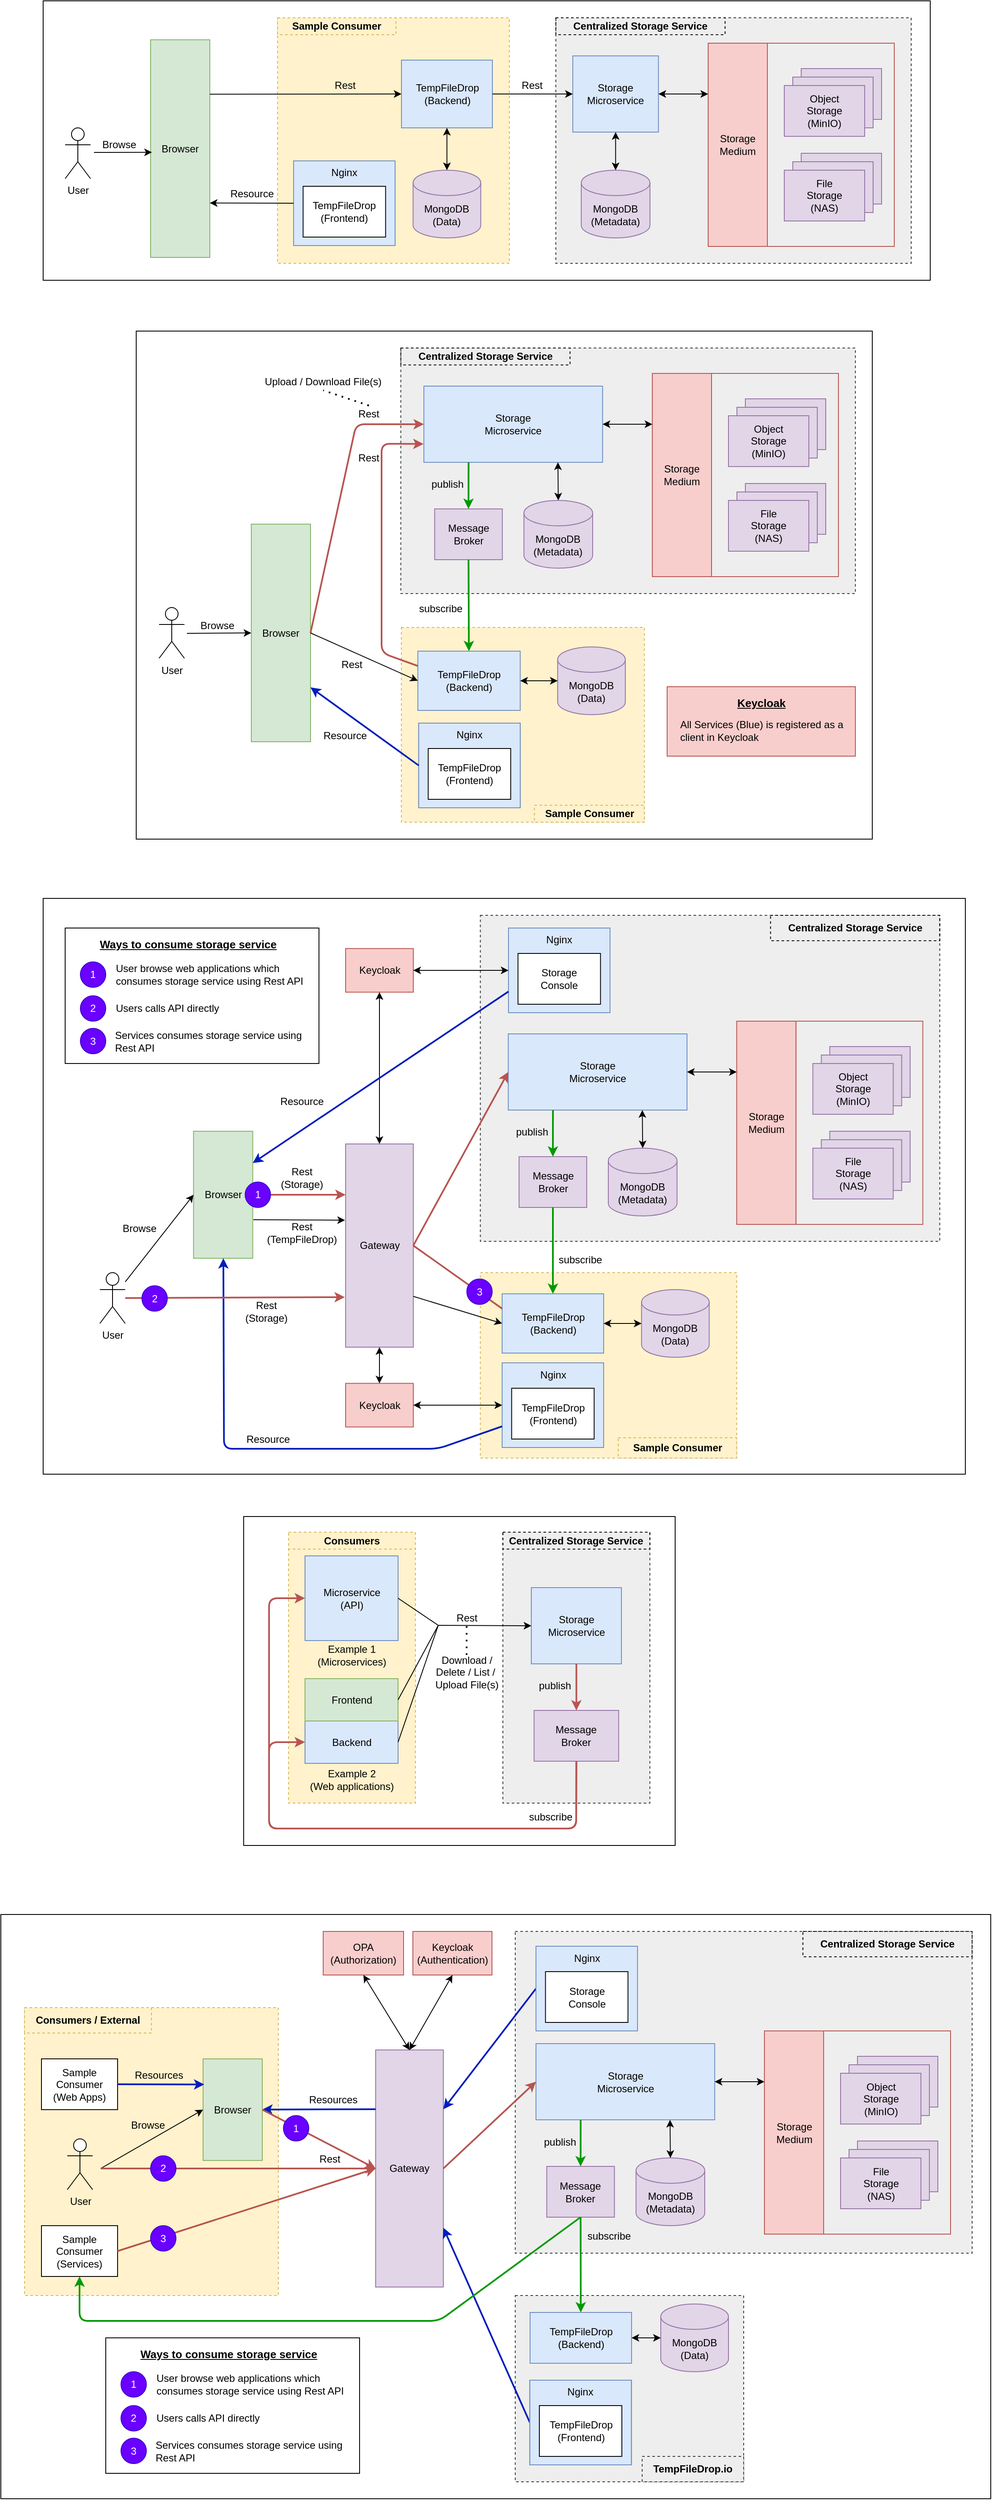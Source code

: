 <mxfile version="14.8.1" type="device"><diagram id="ZHUJTI5eRGx71iUSAzUk" name="Page-1"><mxGraphModel dx="2029" dy="628" grid="1" gridSize="10" guides="1" tooltips="1" connect="1" arrows="1" fold="1" page="1" pageScale="1" pageWidth="850" pageHeight="1100" math="0" shadow="0"><root><mxCell id="0"/><mxCell id="1" parent="0"/><mxCell id="JKR11AcHwq-76nYtCm6N-31" value="" style="rounded=0;whiteSpace=wrap;html=1;" parent="1" vertex="1"><mxGeometry x="-590" y="1150" width="1090" height="680" as="geometry"/></mxCell><mxCell id="kXyx0xOsI3RsxnJyRCGc-141" value="" style="rounded=0;whiteSpace=wrap;html=1;" parent="1" vertex="1"><mxGeometry x="-480" y="480" width="870" height="600" as="geometry"/></mxCell><mxCell id="kXyx0xOsI3RsxnJyRCGc-124" value="" style="rounded=0;whiteSpace=wrap;html=1;" parent="1" vertex="1"><mxGeometry x="-590" y="90" width="1048.5" height="330" as="geometry"/></mxCell><mxCell id="kXyx0xOsI3RsxnJyRCGc-117" value="" style="rounded=0;whiteSpace=wrap;html=1;" parent="1" vertex="1"><mxGeometry x="-640" y="2350" width="1170" height="690" as="geometry"/></mxCell><mxCell id="kXyx0xOsI3RsxnJyRCGc-95" value="" style="rounded=0;whiteSpace=wrap;html=1;strokeColor=#d6b656;strokeWidth=1;fillColor=#fff2cc;align=center;dashed=1;" parent="1" vertex="1"><mxGeometry x="-612" y="2460" width="300" height="340" as="geometry"/></mxCell><mxCell id="rC02Qg6fBTFA8hGVIamI-45" value="" style="rounded=0;whiteSpace=wrap;html=1;align=center;" parent="1" vertex="1"><mxGeometry x="-353" y="1880" width="510" height="388.5" as="geometry"/></mxCell><mxCell id="rC02Qg6fBTFA8hGVIamI-43" value="" style="rounded=0;whiteSpace=wrap;html=1;strokeColor=#d6b656;strokeWidth=1;fillColor=#fff2cc;align=center;dashed=1;" parent="1" vertex="1"><mxGeometry x="-300" y="1898.5" width="150" height="320" as="geometry"/></mxCell><mxCell id="ha3qXmKfZUisQEmoipRT-46" value="" style="rounded=0;whiteSpace=wrap;html=1;strokeColor=#d6b656;strokeWidth=1;fillColor=#fff2cc;align=center;dashed=1;" parent="1" vertex="1"><mxGeometry x="-166.62" y="830" width="287.25" height="230" as="geometry"/></mxCell><mxCell id="ha3qXmKfZUisQEmoipRT-45" value="" style="rounded=0;whiteSpace=wrap;html=1;strokeColor=#36393d;strokeWidth=1;fillColor=#eeeeee;align=center;dashed=1;" parent="1" vertex="1"><mxGeometry x="-167.25" y="500" width="537.25" height="290" as="geometry"/></mxCell><mxCell id="ha3qXmKfZUisQEmoipRT-8" value="" style="rounded=0;whiteSpace=wrap;html=1;strokeColor=#b85450;fillColor=none;" parent="1" vertex="1"><mxGeometry x="200" y="530" width="150" height="240" as="geometry"/></mxCell><mxCell id="eLZGjnttyc20umwJpwSB-6" value="Storage&lt;br&gt;Microservice" style="rounded=0;whiteSpace=wrap;html=1;fillColor=#dae8fc;strokeColor=#6c8ebf;" parent="1" vertex="1"><mxGeometry x="-140" y="545" width="211.25" height="90" as="geometry"/></mxCell><mxCell id="eLZGjnttyc20umwJpwSB-24" value="&lt;div&gt;TempFileDrop&lt;/div&gt;&lt;div&gt;(Backend)&lt;br&gt;&lt;/div&gt;" style="rounded=0;whiteSpace=wrap;html=1;fillColor=#dae8fc;strokeColor=#6c8ebf;" parent="1" vertex="1"><mxGeometry x="-147.12" y="858" width="121" height="70" as="geometry"/></mxCell><mxCell id="eLZGjnttyc20umwJpwSB-25" value="MongoDB&lt;br&gt;(Metadata)" style="shape=cylinder3;whiteSpace=wrap;html=1;boundedLbl=1;backgroundOutline=1;size=15;fillColor=#e1d5e7;strokeColor=#9673a6;" parent="1" vertex="1"><mxGeometry x="-21.75" y="680" width="81.25" height="80" as="geometry"/></mxCell><mxCell id="ha3qXmKfZUisQEmoipRT-4" value="" style="group" parent="1" vertex="1" connectable="0"><mxGeometry x="220" y="660" width="115" height="80" as="geometry"/></mxCell><mxCell id="ha3qXmKfZUisQEmoipRT-1" value="MinIO&lt;br&gt;Cluster" style="rounded=0;whiteSpace=wrap;html=1;fillColor=#e1d5e7;strokeColor=#9673a6;" parent="ha3qXmKfZUisQEmoipRT-4" vertex="1"><mxGeometry x="20" width="95" height="60" as="geometry"/></mxCell><mxCell id="ha3qXmKfZUisQEmoipRT-2" value="MinIO&lt;br&gt;Cluster" style="rounded=0;whiteSpace=wrap;html=1;fillColor=#e1d5e7;strokeColor=#9673a6;" parent="ha3qXmKfZUisQEmoipRT-4" vertex="1"><mxGeometry x="10" y="10" width="95" height="60" as="geometry"/></mxCell><mxCell id="ha3qXmKfZUisQEmoipRT-3" value="&lt;div&gt;File&lt;/div&gt;&lt;div&gt;Storage&lt;/div&gt;&lt;div&gt;(NAS)&lt;br&gt;&lt;/div&gt;" style="rounded=0;whiteSpace=wrap;html=1;fillColor=#e1d5e7;strokeColor=#9673a6;" parent="ha3qXmKfZUisQEmoipRT-4" vertex="1"><mxGeometry y="20" width="95" height="60" as="geometry"/></mxCell><mxCell id="ha3qXmKfZUisQEmoipRT-5" value="" style="group" parent="1" vertex="1" connectable="0"><mxGeometry x="220" y="560" width="115" height="80" as="geometry"/></mxCell><mxCell id="eLZGjnttyc20umwJpwSB-12" value="MinIO&lt;br&gt;Cluster" style="rounded=0;whiteSpace=wrap;html=1;fillColor=#e1d5e7;strokeColor=#9673a6;" parent="ha3qXmKfZUisQEmoipRT-5" vertex="1"><mxGeometry x="20" width="95" height="60" as="geometry"/></mxCell><mxCell id="eLZGjnttyc20umwJpwSB-11" value="MinIO&lt;br&gt;Cluster" style="rounded=0;whiteSpace=wrap;html=1;fillColor=#e1d5e7;strokeColor=#9673a6;" parent="ha3qXmKfZUisQEmoipRT-5" vertex="1"><mxGeometry x="10" y="10" width="95" height="60" as="geometry"/></mxCell><mxCell id="eLZGjnttyc20umwJpwSB-10" value="&lt;div&gt;Object&lt;/div&gt;&lt;div&gt;Storage&lt;/div&gt;&lt;div&gt;(MinIO)&lt;/div&gt;" style="rounded=0;whiteSpace=wrap;html=1;fillColor=#e1d5e7;strokeColor=#9673a6;" parent="ha3qXmKfZUisQEmoipRT-5" vertex="1"><mxGeometry y="20" width="95" height="60" as="geometry"/></mxCell><mxCell id="ha3qXmKfZUisQEmoipRT-6" value="&lt;div&gt;Storage&lt;/div&gt;&lt;div&gt;Medium&lt;br&gt;&lt;/div&gt;" style="rounded=0;whiteSpace=wrap;html=1;fillColor=#f8cecc;strokeColor=#b85450;" parent="1" vertex="1"><mxGeometry x="130" y="530" width="70" height="240" as="geometry"/></mxCell><mxCell id="ha3qXmKfZUisQEmoipRT-10" value="" style="endArrow=classic;startArrow=classic;html=1;exitX=1;exitY=0.5;exitDx=0;exitDy=0;entryX=0;entryY=0.25;entryDx=0;entryDy=0;" parent="1" source="eLZGjnttyc20umwJpwSB-6" target="ha3qXmKfZUisQEmoipRT-6" edge="1"><mxGeometry width="50" height="50" relative="1" as="geometry"><mxPoint x="-70" y="615" as="sourcePoint"/><mxPoint x="-20" y="565" as="targetPoint"/></mxGeometry></mxCell><mxCell id="ha3qXmKfZUisQEmoipRT-11" value="&lt;div&gt;Centralized Storage Service&lt;br&gt;&lt;/div&gt;" style="text;html=1;fillColor=none;align=center;verticalAlign=middle;whiteSpace=wrap;rounded=0;dashed=1;strokeColor=#000000;fontStyle=1" parent="1" vertex="1"><mxGeometry x="-167.25" y="500" width="200" height="20" as="geometry"/></mxCell><mxCell id="ha3qXmKfZUisQEmoipRT-13" value="" style="group;fillColor=#dae8fc;strokeColor=#6c8ebf;" parent="1" vertex="1" connectable="0"><mxGeometry x="-146.12" y="943" width="120" height="100" as="geometry"/></mxCell><mxCell id="eLZGjnttyc20umwJpwSB-1" value="Nginx" style="rounded=0;whiteSpace=wrap;html=1;verticalAlign=top;fillColor=#dae8fc;strokeColor=#6c8ebf;" parent="ha3qXmKfZUisQEmoipRT-13" vertex="1"><mxGeometry width="120" height="100" as="geometry"/></mxCell><mxCell id="eLZGjnttyc20umwJpwSB-2" value="TempFileDrop&lt;br&gt;(Frontend)" style="rounded=0;whiteSpace=wrap;html=1;" parent="ha3qXmKfZUisQEmoipRT-13" vertex="1"><mxGeometry x="11.25" y="30" width="97.5" height="60" as="geometry"/></mxCell><mxCell id="ha3qXmKfZUisQEmoipRT-14" value="" style="endArrow=classic;startArrow=classic;html=1;exitX=0.5;exitY=0;exitDx=0;exitDy=0;exitPerimeter=0;entryX=0.75;entryY=1;entryDx=0;entryDy=0;" parent="1" source="eLZGjnttyc20umwJpwSB-25" target="eLZGjnttyc20umwJpwSB-6" edge="1"><mxGeometry width="50" height="50" relative="1" as="geometry"><mxPoint x="100" y="700" as="sourcePoint"/><mxPoint x="40" y="650" as="targetPoint"/></mxGeometry></mxCell><mxCell id="ha3qXmKfZUisQEmoipRT-15" value="MongoDB&lt;br&gt;(Data)" style="shape=cylinder3;whiteSpace=wrap;html=1;boundedLbl=1;backgroundOutline=1;size=15;fillColor=#e1d5e7;strokeColor=#9673a6;" parent="1" vertex="1"><mxGeometry x="18.13" y="853" width="80" height="80" as="geometry"/></mxCell><mxCell id="ha3qXmKfZUisQEmoipRT-16" value="" style="endArrow=classic;startArrow=classic;html=1;exitX=1;exitY=0.5;exitDx=0;exitDy=0;entryX=0;entryY=0.5;entryDx=0;entryDy=0;entryPerimeter=0;" parent="1" source="eLZGjnttyc20umwJpwSB-24" target="ha3qXmKfZUisQEmoipRT-15" edge="1"><mxGeometry width="50" height="50" relative="1" as="geometry"><mxPoint x="-311.87" y="943" as="sourcePoint"/><mxPoint x="18.13" y="873" as="targetPoint"/></mxGeometry></mxCell><mxCell id="ha3qXmKfZUisQEmoipRT-27" value="&lt;div&gt;Message&lt;/div&gt;&lt;div&gt;Broker&lt;br&gt;&lt;/div&gt;" style="rounded=0;whiteSpace=wrap;html=1;strokeColor=#9673a6;strokeWidth=1;align=center;fillColor=#e1d5e7;" parent="1" vertex="1"><mxGeometry x="-127.25" y="690" width="80" height="60" as="geometry"/></mxCell><mxCell id="ha3qXmKfZUisQEmoipRT-30" value="" style="endArrow=classic;html=1;exitX=0.25;exitY=1;exitDx=0;exitDy=0;entryX=0.5;entryY=0;entryDx=0;entryDy=0;fillColor=#f8cecc;strokeWidth=2;strokeColor=#009900;" parent="1" source="eLZGjnttyc20umwJpwSB-6" target="ha3qXmKfZUisQEmoipRT-27" edge="1"><mxGeometry width="50" height="50" relative="1" as="geometry"><mxPoint x="20" y="740" as="sourcePoint"/><mxPoint x="-200" y="710" as="targetPoint"/></mxGeometry></mxCell><mxCell id="ha3qXmKfZUisQEmoipRT-31" value="publish" style="text;html=1;strokeColor=none;fillColor=none;align=center;verticalAlign=middle;whiteSpace=wrap;rounded=0;" parent="1" vertex="1"><mxGeometry x="-132" y="651" width="40" height="20" as="geometry"/></mxCell><mxCell id="ha3qXmKfZUisQEmoipRT-35" value="Rest" style="text;html=1;strokeColor=none;fillColor=none;align=center;verticalAlign=middle;whiteSpace=wrap;rounded=0;" parent="1" vertex="1"><mxGeometry x="-225" y="568" width="40" height="20" as="geometry"/></mxCell><mxCell id="ha3qXmKfZUisQEmoipRT-40" value="" style="endArrow=classic;html=1;exitX=0.5;exitY=1;exitDx=0;exitDy=0;fillColor=#f8cecc;strokeWidth=2;strokeColor=#009900;" parent="1" source="ha3qXmKfZUisQEmoipRT-27" target="eLZGjnttyc20umwJpwSB-24" edge="1"><mxGeometry width="50" height="50" relative="1" as="geometry"><mxPoint x="-32.5" y="820" as="sourcePoint"/><mxPoint x="-60" y="840" as="targetPoint"/></mxGeometry></mxCell><mxCell id="ha3qXmKfZUisQEmoipRT-41" value="subscribe" style="text;html=1;strokeColor=none;fillColor=none;align=center;verticalAlign=middle;whiteSpace=wrap;rounded=0;" parent="1" vertex="1"><mxGeometry x="-140" y="798" width="40" height="20" as="geometry"/></mxCell><mxCell id="ha3qXmKfZUisQEmoipRT-42" value="Upload / Download File(s)" style="text;html=1;strokeColor=none;fillColor=none;align=center;verticalAlign=middle;whiteSpace=wrap;rounded=0;fontStyle=0;" parent="1" vertex="1"><mxGeometry x="-343" y="530" width="168" height="20" as="geometry"/></mxCell><mxCell id="ha3qXmKfZUisQEmoipRT-43" value="" style="endArrow=none;dashed=1;html=1;dashPattern=1 3;strokeWidth=2;fontColor=#B85450;entryX=0.5;entryY=1;entryDx=0;entryDy=0;exitX=0.5;exitY=0;exitDx=0;exitDy=0;" parent="1" source="ha3qXmKfZUisQEmoipRT-35" target="ha3qXmKfZUisQEmoipRT-42" edge="1"><mxGeometry width="50" height="50" relative="1" as="geometry"><mxPoint x="-110" y="730" as="sourcePoint"/><mxPoint x="-60" y="680" as="targetPoint"/></mxGeometry></mxCell><mxCell id="ha3qXmKfZUisQEmoipRT-47" value="Sample Consumer" style="text;html=1;fillColor=#fff2cc;align=center;verticalAlign=middle;whiteSpace=wrap;rounded=0;dashed=1;strokeColor=#d6b656;fontStyle=1" parent="1" vertex="1"><mxGeometry x="-9.37" y="1040" width="130" height="20" as="geometry"/></mxCell><mxCell id="ha3qXmKfZUisQEmoipRT-68" value="" style="rounded=0;whiteSpace=wrap;html=1;strokeColor=#36393d;strokeWidth=1;fillColor=#eeeeee;align=center;dashed=1;" parent="1" vertex="1"><mxGeometry x="16" y="110" width="420" height="290" as="geometry"/></mxCell><mxCell id="ha3qXmKfZUisQEmoipRT-69" value="" style="rounded=0;whiteSpace=wrap;html=1;strokeColor=#b85450;fillColor=none;" parent="1" vertex="1"><mxGeometry x="266" y="140" width="150" height="240" as="geometry"/></mxCell><mxCell id="ha3qXmKfZUisQEmoipRT-70" value="Storage&lt;br&gt;Microservice" style="rounded=0;whiteSpace=wrap;html=1;fillColor=#dae8fc;strokeColor=#6c8ebf;" parent="1" vertex="1"><mxGeometry x="36" y="155" width="101.25" height="90" as="geometry"/></mxCell><mxCell id="ha3qXmKfZUisQEmoipRT-71" value="MongoDB&lt;br&gt;(Metadata)" style="shape=cylinder3;whiteSpace=wrap;html=1;boundedLbl=1;backgroundOutline=1;size=15;fillColor=#e1d5e7;strokeColor=#9673a6;" parent="1" vertex="1"><mxGeometry x="46" y="290" width="81.25" height="80" as="geometry"/></mxCell><mxCell id="ha3qXmKfZUisQEmoipRT-72" value="" style="group" parent="1" vertex="1" connectable="0"><mxGeometry x="286" y="270" width="115" height="80" as="geometry"/></mxCell><mxCell id="ha3qXmKfZUisQEmoipRT-73" value="MinIO&lt;br&gt;Cluster" style="rounded=0;whiteSpace=wrap;html=1;fillColor=#e1d5e7;strokeColor=#9673a6;" parent="ha3qXmKfZUisQEmoipRT-72" vertex="1"><mxGeometry x="20" width="95" height="60" as="geometry"/></mxCell><mxCell id="ha3qXmKfZUisQEmoipRT-74" value="MinIO&lt;br&gt;Cluster" style="rounded=0;whiteSpace=wrap;html=1;fillColor=#e1d5e7;strokeColor=#9673a6;" parent="ha3qXmKfZUisQEmoipRT-72" vertex="1"><mxGeometry x="10" y="10" width="95" height="60" as="geometry"/></mxCell><mxCell id="ha3qXmKfZUisQEmoipRT-75" value="&lt;div&gt;File&lt;/div&gt;&lt;div&gt;Storage&lt;/div&gt;&lt;div&gt;(NAS)&lt;br&gt;&lt;/div&gt;" style="rounded=0;whiteSpace=wrap;html=1;fillColor=#e1d5e7;strokeColor=#9673a6;" parent="ha3qXmKfZUisQEmoipRT-72" vertex="1"><mxGeometry y="20" width="95" height="60" as="geometry"/></mxCell><mxCell id="ha3qXmKfZUisQEmoipRT-76" value="" style="group" parent="1" vertex="1" connectable="0"><mxGeometry x="286" y="170" width="115" height="80" as="geometry"/></mxCell><mxCell id="ha3qXmKfZUisQEmoipRT-77" value="MinIO&lt;br&gt;Cluster" style="rounded=0;whiteSpace=wrap;html=1;fillColor=#e1d5e7;strokeColor=#9673a6;" parent="ha3qXmKfZUisQEmoipRT-76" vertex="1"><mxGeometry x="20" width="95" height="60" as="geometry"/></mxCell><mxCell id="ha3qXmKfZUisQEmoipRT-78" value="MinIO&lt;br&gt;Cluster" style="rounded=0;whiteSpace=wrap;html=1;fillColor=#e1d5e7;strokeColor=#9673a6;" parent="ha3qXmKfZUisQEmoipRT-76" vertex="1"><mxGeometry x="10" y="10" width="95" height="60" as="geometry"/></mxCell><mxCell id="ha3qXmKfZUisQEmoipRT-79" value="&lt;div&gt;Object&lt;/div&gt;&lt;div&gt;Storage&lt;/div&gt;&lt;div&gt;(MinIO)&lt;/div&gt;" style="rounded=0;whiteSpace=wrap;html=1;fillColor=#e1d5e7;strokeColor=#9673a6;" parent="ha3qXmKfZUisQEmoipRT-76" vertex="1"><mxGeometry y="20" width="95" height="60" as="geometry"/></mxCell><mxCell id="ha3qXmKfZUisQEmoipRT-80" value="&lt;div&gt;Storage&lt;/div&gt;&lt;div&gt;Medium&lt;br&gt;&lt;/div&gt;" style="rounded=0;whiteSpace=wrap;html=1;fillColor=#f8cecc;strokeColor=#b85450;" parent="1" vertex="1"><mxGeometry x="196" y="140" width="70" height="240" as="geometry"/></mxCell><mxCell id="ha3qXmKfZUisQEmoipRT-81" value="" style="endArrow=classic;startArrow=classic;html=1;exitX=1;exitY=0.5;exitDx=0;exitDy=0;entryX=0;entryY=0.25;entryDx=0;entryDy=0;" parent="1" source="ha3qXmKfZUisQEmoipRT-70" target="ha3qXmKfZUisQEmoipRT-80" edge="1"><mxGeometry width="50" height="50" relative="1" as="geometry"><mxPoint x="-4" y="225" as="sourcePoint"/><mxPoint x="46" y="175" as="targetPoint"/></mxGeometry></mxCell><mxCell id="ha3qXmKfZUisQEmoipRT-82" value="&lt;div&gt;Centralized Storage Service&lt;br&gt;&lt;/div&gt;" style="text;html=1;fillColor=none;align=center;verticalAlign=middle;whiteSpace=wrap;rounded=0;dashed=1;strokeColor=#000000;fontStyle=1" parent="1" vertex="1"><mxGeometry x="16" y="110" width="200" height="20" as="geometry"/></mxCell><mxCell id="ha3qXmKfZUisQEmoipRT-83" value="" style="endArrow=classic;startArrow=classic;html=1;exitX=0.5;exitY=0;exitDx=0;exitDy=0;exitPerimeter=0;entryX=0.5;entryY=1;entryDx=0;entryDy=0;" parent="1" source="ha3qXmKfZUisQEmoipRT-71" target="ha3qXmKfZUisQEmoipRT-70" edge="1"><mxGeometry width="50" height="50" relative="1" as="geometry"><mxPoint x="166" y="310" as="sourcePoint"/><mxPoint x="106" y="260" as="targetPoint"/></mxGeometry></mxCell><mxCell id="ha3qXmKfZUisQEmoipRT-87" value="User" style="shape=umlActor;verticalLabelPosition=bottom;verticalAlign=top;html=1;outlineConnect=0;fontColor=#000000;strokeColor=#000000;strokeWidth=1;fillColor=#ffffff;align=center;" parent="1" vertex="1"><mxGeometry x="-453" y="806.5" width="30" height="60" as="geometry"/></mxCell><mxCell id="ha3qXmKfZUisQEmoipRT-91" value="Browse" style="text;html=1;strokeColor=none;fillColor=none;align=center;verticalAlign=middle;whiteSpace=wrap;rounded=0;" parent="1" vertex="1"><mxGeometry x="-404" y="818" width="40" height="20" as="geometry"/></mxCell><mxCell id="ha3qXmKfZUisQEmoipRT-92" value="" style="rounded=0;whiteSpace=wrap;html=1;strokeColor=#d6b656;strokeWidth=1;fillColor=#fff2cc;align=center;dashed=1;" parent="1" vertex="1"><mxGeometry x="-313" y="110" width="274" height="290" as="geometry"/></mxCell><mxCell id="ha3qXmKfZUisQEmoipRT-93" value="&lt;div&gt;TempFileDrop&lt;/div&gt;&lt;div&gt;(Backend)&lt;br&gt;&lt;/div&gt;" style="rounded=0;whiteSpace=wrap;html=1;fillColor=#dae8fc;strokeColor=#6c8ebf;" parent="1" vertex="1"><mxGeometry x="-166.5" y="160" width="107.5" height="80" as="geometry"/></mxCell><mxCell id="ha3qXmKfZUisQEmoipRT-94" value="" style="group;fillColor=#dae8fc;strokeColor=#6c8ebf;" parent="1" vertex="1" connectable="0"><mxGeometry x="-294" y="279" width="120" height="100" as="geometry"/></mxCell><mxCell id="ha3qXmKfZUisQEmoipRT-95" value="Nginx" style="rounded=0;whiteSpace=wrap;html=1;verticalAlign=top;fillColor=#dae8fc;strokeColor=#6c8ebf;" parent="ha3qXmKfZUisQEmoipRT-94" vertex="1"><mxGeometry width="120" height="100" as="geometry"/></mxCell><mxCell id="ha3qXmKfZUisQEmoipRT-96" value="TempFileDrop&lt;br&gt;(Frontend)" style="rounded=0;whiteSpace=wrap;html=1;" parent="ha3qXmKfZUisQEmoipRT-94" vertex="1"><mxGeometry x="11.25" y="30" width="97.5" height="60" as="geometry"/></mxCell><mxCell id="ha3qXmKfZUisQEmoipRT-97" value="MongoDB&lt;br&gt;(Data)" style="shape=cylinder3;whiteSpace=wrap;html=1;boundedLbl=1;backgroundOutline=1;size=15;fillColor=#e1d5e7;strokeColor=#9673a6;" parent="1" vertex="1"><mxGeometry x="-152.75" y="290" width="80" height="80" as="geometry"/></mxCell><mxCell id="ha3qXmKfZUisQEmoipRT-98" value="" style="endArrow=classic;startArrow=classic;html=1;entryX=0.5;entryY=0;entryDx=0;entryDy=0;entryPerimeter=0;" parent="1" source="ha3qXmKfZUisQEmoipRT-93" target="ha3qXmKfZUisQEmoipRT-97" edge="1"><mxGeometry width="50" height="50" relative="1" as="geometry"><mxPoint x="-481.5" y="230" as="sourcePoint"/><mxPoint x="-151.5" y="160" as="targetPoint"/></mxGeometry></mxCell><mxCell id="ha3qXmKfZUisQEmoipRT-101" value="Sample Consumer" style="text;html=1;fillColor=#fff2cc;align=center;verticalAlign=middle;whiteSpace=wrap;rounded=0;dashed=1;strokeColor=#d6b656;fontStyle=1" parent="1" vertex="1"><mxGeometry x="-313" y="110" width="140" height="20" as="geometry"/></mxCell><mxCell id="ha3qXmKfZUisQEmoipRT-102" value="User" style="shape=umlActor;verticalLabelPosition=bottom;verticalAlign=top;html=1;outlineConnect=0;fontColor=#000000;strokeColor=#000000;strokeWidth=1;fillColor=#ffffff;align=center;" parent="1" vertex="1"><mxGeometry x="-564" y="240" width="30" height="60" as="geometry"/></mxCell><mxCell id="ha3qXmKfZUisQEmoipRT-104" value="Browse" style="text;html=1;strokeColor=none;fillColor=none;align=center;verticalAlign=middle;whiteSpace=wrap;rounded=0;" parent="1" vertex="1"><mxGeometry x="-520" y="250" width="40" height="20" as="geometry"/></mxCell><mxCell id="ha3qXmKfZUisQEmoipRT-106" value="" style="endArrow=classic;html=1;fontColor=#000000;strokeWidth=1;entryX=0;entryY=0.5;entryDx=0;entryDy=0;exitX=1;exitY=0.5;exitDx=0;exitDy=0;" parent="1" source="ha3qXmKfZUisQEmoipRT-93" target="ha3qXmKfZUisQEmoipRT-70" edge="1"><mxGeometry width="50" height="50" relative="1" as="geometry"><mxPoint x="-114" y="330" as="sourcePoint"/><mxPoint x="-64" y="280" as="targetPoint"/></mxGeometry></mxCell><mxCell id="ha3qXmKfZUisQEmoipRT-107" value="Rest" style="text;html=1;strokeColor=none;fillColor=none;align=center;verticalAlign=middle;whiteSpace=wrap;rounded=0;fontColor=#000000;" parent="1" vertex="1"><mxGeometry x="-32.5" y="180" width="40" height="20" as="geometry"/></mxCell><mxCell id="9wDD2NBxKVKwoE4jcZIf-2" value="Rest" style="text;html=1;strokeColor=none;fillColor=none;align=center;verticalAlign=middle;whiteSpace=wrap;rounded=0;" parent="1" vertex="1"><mxGeometry x="-225" y="620" width="40" height="20" as="geometry"/></mxCell><mxCell id="rC02Qg6fBTFA8hGVIamI-1" value="" style="rounded=0;whiteSpace=wrap;html=1;strokeColor=#36393d;strokeWidth=1;fillColor=#eeeeee;align=center;dashed=1;" parent="1" vertex="1"><mxGeometry x="-46.63" y="1898.5" width="173.75" height="320" as="geometry"/></mxCell><mxCell id="rC02Qg6fBTFA8hGVIamI-3" value="Storage&lt;br&gt;Microservice" style="rounded=0;whiteSpace=wrap;html=1;fillColor=#dae8fc;strokeColor=#6c8ebf;" parent="1" vertex="1"><mxGeometry x="-13" y="1964" width="106.5" height="90" as="geometry"/></mxCell><mxCell id="rC02Qg6fBTFA8hGVIamI-15" value="&lt;div&gt;Centralized Storage Service&lt;br&gt;&lt;/div&gt;" style="text;html=1;fillColor=none;align=center;verticalAlign=middle;whiteSpace=wrap;rounded=0;dashed=1;strokeColor=#000000;fontStyle=1" parent="1" vertex="1"><mxGeometry x="-46.62" y="1898.5" width="173.75" height="20" as="geometry"/></mxCell><mxCell id="rC02Qg6fBTFA8hGVIamI-17" value="&lt;div&gt;Message&lt;/div&gt;&lt;div&gt;Broker&lt;br&gt;&lt;/div&gt;" style="rounded=0;whiteSpace=wrap;html=1;strokeColor=#9673a6;strokeWidth=1;align=center;fillColor=#e1d5e7;" parent="1" vertex="1"><mxGeometry x="-9.75" y="2109" width="100" height="60" as="geometry"/></mxCell><mxCell id="rC02Qg6fBTFA8hGVIamI-18" value="" style="endArrow=classic;html=1;exitX=0.5;exitY=1;exitDx=0;exitDy=0;entryX=0.5;entryY=0;entryDx=0;entryDy=0;fillColor=#f8cecc;strokeColor=#b85450;strokeWidth=2;" parent="1" source="rC02Qg6fBTFA8hGVIamI-3" target="rC02Qg6fBTFA8hGVIamI-17" edge="1"><mxGeometry width="50" height="50" relative="1" as="geometry"><mxPoint x="147" y="2159" as="sourcePoint"/><mxPoint x="-73" y="2129" as="targetPoint"/></mxGeometry></mxCell><mxCell id="rC02Qg6fBTFA8hGVIamI-19" value="publish" style="text;html=1;strokeColor=none;fillColor=none;align=center;verticalAlign=middle;whiteSpace=wrap;rounded=0;" parent="1" vertex="1"><mxGeometry x="-5" y="2070" width="40" height="20" as="geometry"/></mxCell><mxCell id="rC02Qg6fBTFA8hGVIamI-24" value="Microservice&lt;br&gt;(API)" style="rounded=0;whiteSpace=wrap;html=1;fillColor=#dae8fc;strokeColor=#6c8ebf;" parent="1" vertex="1"><mxGeometry x="-280.5" y="1926.5" width="110" height="100" as="geometry"/></mxCell><mxCell id="rC02Qg6fBTFA8hGVIamI-25" value="Backend" style="rounded=0;whiteSpace=wrap;html=1;fillColor=#dae8fc;strokeColor=#6c8ebf;" parent="1" vertex="1"><mxGeometry x="-280.5" y="2121.5" width="110" height="50" as="geometry"/></mxCell><mxCell id="rC02Qg6fBTFA8hGVIamI-26" value="Frontend" style="rounded=0;whiteSpace=wrap;html=1;fillColor=#d5e8d4;strokeColor=#82b366;" parent="1" vertex="1"><mxGeometry x="-280.5" y="2071.5" width="110" height="50" as="geometry"/></mxCell><mxCell id="rC02Qg6fBTFA8hGVIamI-27" value="Example 1 (Microservices)" style="text;html=1;strokeColor=none;fillColor=none;align=center;verticalAlign=middle;whiteSpace=wrap;rounded=0;" parent="1" vertex="1"><mxGeometry x="-280.5" y="2026.5" width="110" height="34" as="geometry"/></mxCell><mxCell id="rC02Qg6fBTFA8hGVIamI-28" value="Example 2&lt;br&gt;(Web applications)" style="text;html=1;strokeColor=none;fillColor=none;align=center;verticalAlign=middle;whiteSpace=wrap;rounded=0;" parent="1" vertex="1"><mxGeometry x="-280.5" y="2171.5" width="110" height="39" as="geometry"/></mxCell><mxCell id="rC02Qg6fBTFA8hGVIamI-29" value="" style="endArrow=classic;html=1;entryX=0;entryY=0.5;entryDx=0;entryDy=0;" parent="1" target="rC02Qg6fBTFA8hGVIamI-3" edge="1"><mxGeometry width="50" height="50" relative="1" as="geometry"><mxPoint x="-123" y="2008.5" as="sourcePoint"/><mxPoint x="-120.5" y="2024.5" as="targetPoint"/></mxGeometry></mxCell><mxCell id="rC02Qg6fBTFA8hGVIamI-30" value="Rest" style="text;html=1;strokeColor=none;fillColor=none;align=center;verticalAlign=middle;whiteSpace=wrap;rounded=0;" parent="1" vertex="1"><mxGeometry x="-109.5" y="1989.5" width="40" height="20" as="geometry"/></mxCell><mxCell id="rC02Qg6fBTFA8hGVIamI-31" value="Download / &lt;br&gt;Delete / List /&amp;nbsp;&lt;br&gt;Upload File(s)" style="text;html=1;strokeColor=none;fillColor=none;align=center;verticalAlign=middle;whiteSpace=wrap;rounded=0;fontStyle=0;" parent="1" vertex="1"><mxGeometry x="-144.5" y="2043.5" width="110" height="40" as="geometry"/></mxCell><mxCell id="rC02Qg6fBTFA8hGVIamI-32" value="" style="endArrow=none;dashed=1;html=1;dashPattern=1 3;strokeWidth=2;fontColor=#B85450;exitX=0.5;exitY=1;exitDx=0;exitDy=0;entryX=0.5;entryY=0;entryDx=0;entryDy=0;" parent="1" source="rC02Qg6fBTFA8hGVIamI-30" target="rC02Qg6fBTFA8hGVIamI-31" edge="1"><mxGeometry width="50" height="50" relative="1" as="geometry"><mxPoint x="53.5" y="2148.5" as="sourcePoint"/><mxPoint x="-111.5" y="2088.5" as="targetPoint"/></mxGeometry></mxCell><mxCell id="rC02Qg6fBTFA8hGVIamI-33" value="" style="endArrow=none;html=1;exitX=1;exitY=0.5;exitDx=0;exitDy=0;" parent="1" source="rC02Qg6fBTFA8hGVIamI-24" edge="1"><mxGeometry width="50" height="50" relative="1" as="geometry"><mxPoint x="40.5" y="2078.5" as="sourcePoint"/><mxPoint x="-123" y="2008.5" as="targetPoint"/></mxGeometry></mxCell><mxCell id="rC02Qg6fBTFA8hGVIamI-34" value="" style="endArrow=none;html=1;exitX=1;exitY=0.5;exitDx=0;exitDy=0;" parent="1" source="rC02Qg6fBTFA8hGVIamI-26" edge="1"><mxGeometry width="50" height="50" relative="1" as="geometry"><mxPoint x="-199.5" y="2068.5" as="sourcePoint"/><mxPoint x="-123" y="2008.5" as="targetPoint"/></mxGeometry></mxCell><mxCell id="rC02Qg6fBTFA8hGVIamI-35" value="" style="endArrow=classic;html=1;entryX=0;entryY=0.5;entryDx=0;entryDy=0;exitX=0.5;exitY=1;exitDx=0;exitDy=0;strokeWidth=2;strokeColor=#B85450;" parent="1" source="rC02Qg6fBTFA8hGVIamI-17" target="rC02Qg6fBTFA8hGVIamI-24" edge="1"><mxGeometry width="50" height="50" relative="1" as="geometry"><mxPoint x="90.5" y="2248.5" as="sourcePoint"/><mxPoint x="-39.5" y="2078.5" as="targetPoint"/><Array as="points"><mxPoint x="40" y="2248.5"/><mxPoint x="-323" y="2248.5"/><mxPoint x="-323" y="1976.5"/></Array></mxGeometry></mxCell><mxCell id="rC02Qg6fBTFA8hGVIamI-36" value="subscribe" style="text;html=1;strokeColor=none;fillColor=none;align=center;verticalAlign=middle;whiteSpace=wrap;rounded=0;" parent="1" vertex="1"><mxGeometry x="-10" y="2224.5" width="40" height="20" as="geometry"/></mxCell><mxCell id="rC02Qg6fBTFA8hGVIamI-37" value="" style="endArrow=classic;html=1;entryX=0;entryY=0.5;entryDx=0;entryDy=0;exitX=0.5;exitY=1;exitDx=0;exitDy=0;strokeWidth=2;strokeColor=#B85450;" parent="1" source="rC02Qg6fBTFA8hGVIamI-17" target="rC02Qg6fBTFA8hGVIamI-25" edge="1"><mxGeometry width="50" height="50" relative="1" as="geometry"><mxPoint x="-20.25" y="2245.5" as="sourcePoint"/><mxPoint x="-367" y="2053.5" as="targetPoint"/><Array as="points"><mxPoint x="40" y="2248.5"/><mxPoint x="-323" y="2248.5"/><mxPoint x="-323" y="2146.5"/></Array></mxGeometry></mxCell><mxCell id="rC02Qg6fBTFA8hGVIamI-40" value="" style="endArrow=none;html=1;strokeWidth=1;exitX=1;exitY=0.5;exitDx=0;exitDy=0;" parent="1" source="rC02Qg6fBTFA8hGVIamI-25" edge="1"><mxGeometry width="50" height="50" relative="1" as="geometry"><mxPoint x="-157" y="2155.737" as="sourcePoint"/><mxPoint x="-123" y="2008.5" as="targetPoint"/></mxGeometry></mxCell><mxCell id="rC02Qg6fBTFA8hGVIamI-44" value="Consumers" style="text;html=1;fillColor=#fff2cc;align=center;verticalAlign=middle;whiteSpace=wrap;rounded=0;dashed=1;strokeColor=#d6b656;fontStyle=1" parent="1" vertex="1"><mxGeometry x="-300" y="1898.5" width="150" height="20" as="geometry"/></mxCell><mxCell id="cDnosFDsecMCYUiP3MLZ-3" value="" style="rounded=0;whiteSpace=wrap;html=1;strokeColor=#d6b656;strokeWidth=1;fillColor=#fff2cc;align=center;dashed=1;" parent="1" vertex="1"><mxGeometry x="-73.25" y="1592" width="303" height="219" as="geometry"/></mxCell><mxCell id="cDnosFDsecMCYUiP3MLZ-4" value="" style="rounded=0;whiteSpace=wrap;html=1;strokeColor=#36393d;strokeWidth=1;fillColor=#eeeeee;align=center;dashed=1;" parent="1" vertex="1"><mxGeometry x="-73.25" y="1170" width="543" height="385" as="geometry"/></mxCell><mxCell id="cDnosFDsecMCYUiP3MLZ-5" value="" style="rounded=0;whiteSpace=wrap;html=1;strokeColor=#b85450;fillColor=none;" parent="1" vertex="1"><mxGeometry x="299.75" y="1295" width="150" height="240" as="geometry"/></mxCell><mxCell id="cDnosFDsecMCYUiP3MLZ-6" value="Storage&lt;br&gt;Microservice" style="rounded=0;whiteSpace=wrap;html=1;fillColor=#dae8fc;strokeColor=#6c8ebf;" parent="1" vertex="1"><mxGeometry x="-40.25" y="1310" width="211.25" height="90" as="geometry"/></mxCell><mxCell id="cDnosFDsecMCYUiP3MLZ-7" value="&lt;div&gt;TempFileDrop&lt;/div&gt;&lt;div&gt;(Backend)&lt;br&gt;&lt;/div&gt;" style="rounded=0;whiteSpace=wrap;html=1;fillColor=#dae8fc;strokeColor=#6c8ebf;" parent="1" vertex="1"><mxGeometry x="-47.5" y="1617" width="120" height="70" as="geometry"/></mxCell><mxCell id="cDnosFDsecMCYUiP3MLZ-8" value="MongoDB&lt;br&gt;(Metadata)" style="shape=cylinder3;whiteSpace=wrap;html=1;boundedLbl=1;backgroundOutline=1;size=15;fillColor=#e1d5e7;strokeColor=#9673a6;" parent="1" vertex="1"><mxGeometry x="78" y="1445" width="81.25" height="80" as="geometry"/></mxCell><mxCell id="cDnosFDsecMCYUiP3MLZ-9" value="" style="group" parent="1" vertex="1" connectable="0"><mxGeometry x="319.75" y="1425" width="115" height="80" as="geometry"/></mxCell><mxCell id="cDnosFDsecMCYUiP3MLZ-10" value="MinIO&lt;br&gt;Cluster" style="rounded=0;whiteSpace=wrap;html=1;fillColor=#e1d5e7;strokeColor=#9673a6;" parent="cDnosFDsecMCYUiP3MLZ-9" vertex="1"><mxGeometry x="20" width="95" height="60" as="geometry"/></mxCell><mxCell id="cDnosFDsecMCYUiP3MLZ-11" value="MinIO&lt;br&gt;Cluster" style="rounded=0;whiteSpace=wrap;html=1;fillColor=#e1d5e7;strokeColor=#9673a6;" parent="cDnosFDsecMCYUiP3MLZ-9" vertex="1"><mxGeometry x="10" y="10" width="95" height="60" as="geometry"/></mxCell><mxCell id="cDnosFDsecMCYUiP3MLZ-12" value="&lt;div&gt;File&lt;/div&gt;&lt;div&gt;Storage&lt;/div&gt;&lt;div&gt;(NAS)&lt;br&gt;&lt;/div&gt;" style="rounded=0;whiteSpace=wrap;html=1;fillColor=#e1d5e7;strokeColor=#9673a6;" parent="cDnosFDsecMCYUiP3MLZ-9" vertex="1"><mxGeometry y="20" width="95" height="60" as="geometry"/></mxCell><mxCell id="cDnosFDsecMCYUiP3MLZ-13" value="" style="group" parent="1" vertex="1" connectable="0"><mxGeometry x="319.75" y="1325" width="115" height="80" as="geometry"/></mxCell><mxCell id="cDnosFDsecMCYUiP3MLZ-14" value="MinIO&lt;br&gt;Cluster" style="rounded=0;whiteSpace=wrap;html=1;fillColor=#e1d5e7;strokeColor=#9673a6;" parent="cDnosFDsecMCYUiP3MLZ-13" vertex="1"><mxGeometry x="20" width="95" height="60" as="geometry"/></mxCell><mxCell id="cDnosFDsecMCYUiP3MLZ-15" value="MinIO&lt;br&gt;Cluster" style="rounded=0;whiteSpace=wrap;html=1;fillColor=#e1d5e7;strokeColor=#9673a6;" parent="cDnosFDsecMCYUiP3MLZ-13" vertex="1"><mxGeometry x="10" y="10" width="95" height="60" as="geometry"/></mxCell><mxCell id="cDnosFDsecMCYUiP3MLZ-16" value="&lt;div&gt;Object&lt;/div&gt;&lt;div&gt;Storage&lt;/div&gt;&lt;div&gt;(MinIO)&lt;/div&gt;" style="rounded=0;whiteSpace=wrap;html=1;fillColor=#e1d5e7;strokeColor=#9673a6;" parent="cDnosFDsecMCYUiP3MLZ-13" vertex="1"><mxGeometry y="20" width="95" height="60" as="geometry"/></mxCell><mxCell id="cDnosFDsecMCYUiP3MLZ-17" value="&lt;div&gt;Storage&lt;/div&gt;&lt;div&gt;Medium&lt;br&gt;&lt;/div&gt;" style="rounded=0;whiteSpace=wrap;html=1;fillColor=#f8cecc;strokeColor=#b85450;" parent="1" vertex="1"><mxGeometry x="229.75" y="1295" width="70" height="240" as="geometry"/></mxCell><mxCell id="cDnosFDsecMCYUiP3MLZ-18" value="" style="endArrow=classic;startArrow=classic;html=1;exitX=1;exitY=0.5;exitDx=0;exitDy=0;entryX=0;entryY=0.25;entryDx=0;entryDy=0;" parent="1" source="cDnosFDsecMCYUiP3MLZ-6" target="cDnosFDsecMCYUiP3MLZ-17" edge="1"><mxGeometry width="50" height="50" relative="1" as="geometry"><mxPoint x="29.75" y="1380" as="sourcePoint"/><mxPoint x="79.75" y="1330" as="targetPoint"/></mxGeometry></mxCell><mxCell id="cDnosFDsecMCYUiP3MLZ-19" value="&lt;div&gt;Centralized Storage Service&lt;br&gt;&lt;/div&gt;" style="text;html=1;fillColor=none;align=center;verticalAlign=middle;whiteSpace=wrap;rounded=0;dashed=1;strokeColor=#000000;fontStyle=1" parent="1" vertex="1"><mxGeometry x="269.75" y="1170" width="200" height="30" as="geometry"/></mxCell><mxCell id="cDnosFDsecMCYUiP3MLZ-20" value="" style="group;fillColor=#dae8fc;strokeColor=#6c8ebf;" parent="1" vertex="1" connectable="0"><mxGeometry x="-47.5" y="1698.5" width="120" height="100" as="geometry"/></mxCell><mxCell id="cDnosFDsecMCYUiP3MLZ-21" value="Nginx" style="rounded=0;whiteSpace=wrap;html=1;verticalAlign=top;fillColor=#dae8fc;strokeColor=#6c8ebf;" parent="cDnosFDsecMCYUiP3MLZ-20" vertex="1"><mxGeometry width="120" height="100" as="geometry"/></mxCell><mxCell id="cDnosFDsecMCYUiP3MLZ-22" value="TempFileDrop&lt;br&gt;(Frontend)" style="rounded=0;whiteSpace=wrap;html=1;" parent="cDnosFDsecMCYUiP3MLZ-20" vertex="1"><mxGeometry x="11.25" y="30" width="97.5" height="60" as="geometry"/></mxCell><mxCell id="cDnosFDsecMCYUiP3MLZ-23" value="" style="endArrow=classic;startArrow=classic;html=1;entryX=0.75;entryY=1;entryDx=0;entryDy=0;exitX=0.5;exitY=0;exitDx=0;exitDy=0;exitPerimeter=0;" parent="1" source="cDnosFDsecMCYUiP3MLZ-8" target="cDnosFDsecMCYUiP3MLZ-6" edge="1"><mxGeometry width="50" height="50" relative="1" as="geometry"><mxPoint x="117.75" y="1285" as="sourcePoint"/><mxPoint x="139.75" y="1415" as="targetPoint"/></mxGeometry></mxCell><mxCell id="cDnosFDsecMCYUiP3MLZ-24" value="MongoDB&lt;br&gt;(Data)" style="shape=cylinder3;whiteSpace=wrap;html=1;boundedLbl=1;backgroundOutline=1;size=15;fillColor=#e1d5e7;strokeColor=#9673a6;" parent="1" vertex="1"><mxGeometry x="117.25" y="1612" width="80" height="80" as="geometry"/></mxCell><mxCell id="cDnosFDsecMCYUiP3MLZ-25" value="" style="endArrow=classic;startArrow=classic;html=1;exitX=1;exitY=0.5;exitDx=0;exitDy=0;entryX=0;entryY=0.5;entryDx=0;entryDy=0;entryPerimeter=0;" parent="1" source="cDnosFDsecMCYUiP3MLZ-7" target="cDnosFDsecMCYUiP3MLZ-24" edge="1"><mxGeometry width="50" height="50" relative="1" as="geometry"><mxPoint x="-212.75" y="1702" as="sourcePoint"/><mxPoint x="117.25" y="1632" as="targetPoint"/></mxGeometry></mxCell><mxCell id="cDnosFDsecMCYUiP3MLZ-26" value="&lt;div&gt;Message&lt;/div&gt;&lt;div&gt;Broker&lt;br&gt;&lt;/div&gt;" style="rounded=0;whiteSpace=wrap;html=1;strokeColor=#9673a6;strokeWidth=1;align=center;fillColor=#e1d5e7;" parent="1" vertex="1"><mxGeometry x="-27.5" y="1455" width="80" height="60" as="geometry"/></mxCell><mxCell id="cDnosFDsecMCYUiP3MLZ-27" value="" style="endArrow=classic;html=1;exitX=0.25;exitY=1;exitDx=0;exitDy=0;entryX=0.5;entryY=0;entryDx=0;entryDy=0;fillColor=#f8cecc;strokeWidth=2;strokeColor=#009900;" parent="1" source="cDnosFDsecMCYUiP3MLZ-6" target="cDnosFDsecMCYUiP3MLZ-26" edge="1"><mxGeometry width="50" height="50" relative="1" as="geometry"><mxPoint x="119.75" y="1505" as="sourcePoint"/><mxPoint x="-100.25" y="1475" as="targetPoint"/></mxGeometry></mxCell><mxCell id="cDnosFDsecMCYUiP3MLZ-28" value="publish" style="text;html=1;strokeColor=none;fillColor=none;align=center;verticalAlign=middle;whiteSpace=wrap;rounded=0;" parent="1" vertex="1"><mxGeometry x="-32.25" y="1416" width="40" height="20" as="geometry"/></mxCell><mxCell id="cDnosFDsecMCYUiP3MLZ-33" value="" style="endArrow=classic;html=1;exitX=0.5;exitY=1;exitDx=0;exitDy=0;fillColor=#f8cecc;strokeWidth=2;strokeColor=#009900;" parent="1" source="cDnosFDsecMCYUiP3MLZ-26" target="cDnosFDsecMCYUiP3MLZ-7" edge="1"><mxGeometry width="50" height="50" relative="1" as="geometry"><mxPoint x="67.25" y="1611" as="sourcePoint"/><mxPoint x="39.75" y="1631" as="targetPoint"/></mxGeometry></mxCell><mxCell id="cDnosFDsecMCYUiP3MLZ-34" value="subscribe" style="text;html=1;strokeColor=none;fillColor=none;align=center;verticalAlign=middle;whiteSpace=wrap;rounded=0;" parent="1" vertex="1"><mxGeometry x="24.5" y="1567" width="40" height="20" as="geometry"/></mxCell><mxCell id="cDnosFDsecMCYUiP3MLZ-37" value="Sample Consumer" style="text;html=1;fillColor=#fff2cc;align=center;verticalAlign=middle;whiteSpace=wrap;rounded=0;dashed=1;strokeColor=#d6b656;fontStyle=1" parent="1" vertex="1"><mxGeometry x="89.75" y="1787" width="140" height="24" as="geometry"/></mxCell><mxCell id="cDnosFDsecMCYUiP3MLZ-38" value="User" style="shape=umlActor;verticalLabelPosition=bottom;verticalAlign=top;html=1;outlineConnect=0;fontColor=#000000;strokeColor=#000000;strokeWidth=1;fillColor=#ffffff;align=center;" parent="1" vertex="1"><mxGeometry x="-523" y="1592" width="30" height="60" as="geometry"/></mxCell><mxCell id="cDnosFDsecMCYUiP3MLZ-43" value="&lt;div&gt;Gateway&lt;/div&gt;" style="rounded=0;whiteSpace=wrap;html=1;strokeColor=#9673a6;strokeWidth=1;align=center;fillColor=#e1d5e7;" parent="1" vertex="1"><mxGeometry x="-232.5" y="1440" width="80" height="240" as="geometry"/></mxCell><mxCell id="cDnosFDsecMCYUiP3MLZ-44" value="Keycloak" style="rounded=0;whiteSpace=wrap;html=1;strokeColor=#b85450;strokeWidth=1;align=center;fillColor=#f8cecc;" parent="1" vertex="1"><mxGeometry x="-232.5" y="1209.25" width="80" height="51.5" as="geometry"/></mxCell><mxCell id="cDnosFDsecMCYUiP3MLZ-49" value="" style="endArrow=classic;startArrow=classic;html=1;entryX=0.5;entryY=1;entryDx=0;entryDy=0;exitX=0.5;exitY=0;exitDx=0;exitDy=0;" parent="1" source="cDnosFDsecMCYUiP3MLZ-43" target="cDnosFDsecMCYUiP3MLZ-44" edge="1"><mxGeometry width="50" height="50" relative="1" as="geometry"><mxPoint x="-200.005" y="1356.5" as="sourcePoint"/><mxPoint x="-280.25" y="1396.5" as="targetPoint"/></mxGeometry></mxCell><mxCell id="cDnosFDsecMCYUiP3MLZ-53" value="" style="endArrow=classic;html=1;fillColor=#f8cecc;strokeColor=#b85450;strokeWidth=2;entryX=0;entryY=0.5;entryDx=0;entryDy=0;exitX=1;exitY=0.5;exitDx=0;exitDy=0;" parent="1" source="cDnosFDsecMCYUiP3MLZ-43" target="cDnosFDsecMCYUiP3MLZ-6" edge="1"><mxGeometry width="50" height="50" relative="1" as="geometry"><mxPoint x="-161.25" y="1551.5" as="sourcePoint"/><mxPoint x="22.5" y="1655" as="targetPoint"/></mxGeometry></mxCell><mxCell id="xw3ffMeiHLUjvFoeB1qi-3" value="Browse" style="text;html=1;strokeColor=none;fillColor=none;align=center;verticalAlign=middle;whiteSpace=wrap;rounded=0;" parent="1" vertex="1"><mxGeometry x="-496.25" y="1530" width="40" height="20" as="geometry"/></mxCell><mxCell id="xw3ffMeiHLUjvFoeB1qi-8" value="" style="endArrow=classic;html=1;fontColor=#000000;strokeWidth=1;entryX=0;entryY=0.5;entryDx=0;entryDy=0;exitX=1;exitY=0.75;exitDx=0;exitDy=0;" parent="1" source="cDnosFDsecMCYUiP3MLZ-43" target="cDnosFDsecMCYUiP3MLZ-7" edge="1"><mxGeometry width="50" height="50" relative="1" as="geometry"><mxPoint x="-160.25" y="1721.5" as="sourcePoint"/><mxPoint x="-75.25" y="1721.58" as="targetPoint"/></mxGeometry></mxCell><mxCell id="xw3ffMeiHLUjvFoeB1qi-14" value="" style="endArrow=none;html=1;strokeColor=#B85450;strokeWidth=2;exitX=0;exitY=0.25;exitDx=0;exitDy=0;entryX=1;entryY=0.5;entryDx=0;entryDy=0;" parent="1" source="cDnosFDsecMCYUiP3MLZ-7" target="cDnosFDsecMCYUiP3MLZ-43" edge="1"><mxGeometry width="50" height="50" relative="1" as="geometry"><mxPoint x="-80.25" y="1602.5" as="sourcePoint"/><mxPoint x="-30.25" y="1552.5" as="targetPoint"/></mxGeometry></mxCell><mxCell id="xw3ffMeiHLUjvFoeB1qi-17" value="3" style="ellipse;whiteSpace=wrap;html=1;aspect=fixed;fillColor=#6a00ff;strokeColor=#3700CC;fontColor=#ffffff;" parent="1" vertex="1"><mxGeometry x="-89.25" y="1599.5" width="30" height="30" as="geometry"/></mxCell><mxCell id="eTedTyzIYKEJSO5eZr_s-1" value="" style="group;fillColor=#dae8fc;strokeColor=#6c8ebf;" parent="1" vertex="1" connectable="0"><mxGeometry x="-40" y="1185" width="120" height="100" as="geometry"/></mxCell><mxCell id="eTedTyzIYKEJSO5eZr_s-2" value="Nginx" style="rounded=0;whiteSpace=wrap;html=1;verticalAlign=top;fillColor=#dae8fc;strokeColor=#6c8ebf;" parent="eTedTyzIYKEJSO5eZr_s-1" vertex="1"><mxGeometry width="120" height="100" as="geometry"/></mxCell><mxCell id="eTedTyzIYKEJSO5eZr_s-3" value="Storage&lt;br&gt;Console" style="rounded=0;whiteSpace=wrap;html=1;" parent="eTedTyzIYKEJSO5eZr_s-1" vertex="1"><mxGeometry x="11.25" y="30" width="97.5" height="60" as="geometry"/></mxCell><mxCell id="kXyx0xOsI3RsxnJyRCGc-3" value="" style="rounded=0;whiteSpace=wrap;html=1;strokeColor=#36393d;strokeWidth=1;fillColor=#eeeeee;align=center;dashed=1;" parent="1" vertex="1"><mxGeometry x="-32" y="2800" width="270" height="220" as="geometry"/></mxCell><mxCell id="kXyx0xOsI3RsxnJyRCGc-4" value="" style="rounded=0;whiteSpace=wrap;html=1;strokeColor=#36393d;strokeWidth=1;fillColor=#eeeeee;align=center;dashed=1;" parent="1" vertex="1"><mxGeometry x="-32" y="2370" width="540" height="380" as="geometry"/></mxCell><mxCell id="kXyx0xOsI3RsxnJyRCGc-5" value="" style="rounded=0;whiteSpace=wrap;html=1;strokeColor=#b85450;fillColor=none;" parent="1" vertex="1"><mxGeometry x="332.5" y="2487.5" width="150" height="240" as="geometry"/></mxCell><mxCell id="kXyx0xOsI3RsxnJyRCGc-6" value="Storage &lt;br&gt;Microservice" style="rounded=0;whiteSpace=wrap;html=1;fillColor=#dae8fc;strokeColor=#6c8ebf;" parent="1" vertex="1"><mxGeometry x="-7.5" y="2502.5" width="211.25" height="90" as="geometry"/></mxCell><mxCell id="kXyx0xOsI3RsxnJyRCGc-7" value="&lt;div&gt;TempFileDrop&lt;/div&gt;&lt;div&gt;(Backend)&lt;br&gt;&lt;/div&gt;" style="rounded=0;whiteSpace=wrap;html=1;fillColor=#dae8fc;strokeColor=#6c8ebf;" parent="1" vertex="1"><mxGeometry x="-14.5" y="2820" width="120" height="60" as="geometry"/></mxCell><mxCell id="kXyx0xOsI3RsxnJyRCGc-8" value="MongoDB&lt;br&gt;(Metadata)" style="shape=cylinder3;whiteSpace=wrap;html=1;boundedLbl=1;backgroundOutline=1;size=15;fillColor=#e1d5e7;strokeColor=#9673a6;" parent="1" vertex="1"><mxGeometry x="110.75" y="2637.5" width="81.25" height="80" as="geometry"/></mxCell><mxCell id="kXyx0xOsI3RsxnJyRCGc-9" value="" style="group" parent="1" vertex="1" connectable="0"><mxGeometry x="352.5" y="2617.5" width="115" height="80" as="geometry"/></mxCell><mxCell id="kXyx0xOsI3RsxnJyRCGc-10" value="MinIO&lt;br&gt;Cluster" style="rounded=0;whiteSpace=wrap;html=1;fillColor=#e1d5e7;strokeColor=#9673a6;" parent="kXyx0xOsI3RsxnJyRCGc-9" vertex="1"><mxGeometry x="20" width="95" height="60" as="geometry"/></mxCell><mxCell id="kXyx0xOsI3RsxnJyRCGc-11" value="MinIO&lt;br&gt;Cluster" style="rounded=0;whiteSpace=wrap;html=1;fillColor=#e1d5e7;strokeColor=#9673a6;" parent="kXyx0xOsI3RsxnJyRCGc-9" vertex="1"><mxGeometry x="10" y="10" width="95" height="60" as="geometry"/></mxCell><mxCell id="kXyx0xOsI3RsxnJyRCGc-12" value="&lt;div&gt;File&lt;/div&gt;&lt;div&gt;Storage&lt;/div&gt;&lt;div&gt;(NAS)&lt;br&gt;&lt;/div&gt;" style="rounded=0;whiteSpace=wrap;html=1;fillColor=#e1d5e7;strokeColor=#9673a6;" parent="kXyx0xOsI3RsxnJyRCGc-9" vertex="1"><mxGeometry y="20" width="95" height="60" as="geometry"/></mxCell><mxCell id="kXyx0xOsI3RsxnJyRCGc-13" value="" style="group" parent="1" vertex="1" connectable="0"><mxGeometry x="352.5" y="2517.5" width="115" height="80" as="geometry"/></mxCell><mxCell id="kXyx0xOsI3RsxnJyRCGc-14" value="MinIO&lt;br&gt;Cluster" style="rounded=0;whiteSpace=wrap;html=1;fillColor=#e1d5e7;strokeColor=#9673a6;" parent="kXyx0xOsI3RsxnJyRCGc-13" vertex="1"><mxGeometry x="20" width="95" height="60" as="geometry"/></mxCell><mxCell id="kXyx0xOsI3RsxnJyRCGc-15" value="MinIO&lt;br&gt;Cluster" style="rounded=0;whiteSpace=wrap;html=1;fillColor=#e1d5e7;strokeColor=#9673a6;" parent="kXyx0xOsI3RsxnJyRCGc-13" vertex="1"><mxGeometry x="10" y="10" width="95" height="60" as="geometry"/></mxCell><mxCell id="kXyx0xOsI3RsxnJyRCGc-16" value="&lt;div&gt;Object&lt;/div&gt;&lt;div&gt;Storage&lt;/div&gt;&lt;div&gt;(MinIO)&lt;/div&gt;" style="rounded=0;whiteSpace=wrap;html=1;fillColor=#e1d5e7;strokeColor=#9673a6;" parent="kXyx0xOsI3RsxnJyRCGc-13" vertex="1"><mxGeometry y="20" width="95" height="60" as="geometry"/></mxCell><mxCell id="kXyx0xOsI3RsxnJyRCGc-17" value="&lt;div&gt;Storage&lt;/div&gt;&lt;div&gt;Medium&lt;br&gt;&lt;/div&gt;" style="rounded=0;whiteSpace=wrap;html=1;fillColor=#f8cecc;strokeColor=#b85450;" parent="1" vertex="1"><mxGeometry x="262.5" y="2487.5" width="70" height="240" as="geometry"/></mxCell><mxCell id="kXyx0xOsI3RsxnJyRCGc-18" value="" style="endArrow=classic;startArrow=classic;html=1;exitX=1;exitY=0.5;exitDx=0;exitDy=0;entryX=0;entryY=0.25;entryDx=0;entryDy=0;" parent="1" source="kXyx0xOsI3RsxnJyRCGc-6" target="kXyx0xOsI3RsxnJyRCGc-17" edge="1"><mxGeometry width="50" height="50" relative="1" as="geometry"><mxPoint x="62.5" y="2572.5" as="sourcePoint"/><mxPoint x="112.5" y="2522.5" as="targetPoint"/></mxGeometry></mxCell><mxCell id="kXyx0xOsI3RsxnJyRCGc-19" value="&lt;div&gt;Centralized Storage Service&lt;br&gt;&lt;/div&gt;" style="text;html=1;fillColor=none;align=center;verticalAlign=middle;whiteSpace=wrap;rounded=0;dashed=1;strokeColor=#000000;fontStyle=1" parent="1" vertex="1"><mxGeometry x="308" y="2370" width="200" height="30" as="geometry"/></mxCell><mxCell id="kXyx0xOsI3RsxnJyRCGc-23" value="" style="endArrow=classic;startArrow=classic;html=1;entryX=0.75;entryY=1;entryDx=0;entryDy=0;exitX=0.5;exitY=0;exitDx=0;exitDy=0;exitPerimeter=0;" parent="1" source="kXyx0xOsI3RsxnJyRCGc-8" target="kXyx0xOsI3RsxnJyRCGc-6" edge="1"><mxGeometry width="50" height="50" relative="1" as="geometry"><mxPoint x="150.5" y="2477.5" as="sourcePoint"/><mxPoint x="172.5" y="2607.5" as="targetPoint"/></mxGeometry></mxCell><mxCell id="kXyx0xOsI3RsxnJyRCGc-24" value="MongoDB&lt;br&gt;(Data)" style="shape=cylinder3;whiteSpace=wrap;html=1;boundedLbl=1;backgroundOutline=1;size=15;fillColor=#e1d5e7;strokeColor=#9673a6;" parent="1" vertex="1"><mxGeometry x="140" y="2810" width="80" height="80" as="geometry"/></mxCell><mxCell id="kXyx0xOsI3RsxnJyRCGc-25" value="" style="endArrow=classic;startArrow=classic;html=1;exitX=1;exitY=0.5;exitDx=0;exitDy=0;entryX=0;entryY=0.5;entryDx=0;entryDy=0;entryPerimeter=0;" parent="1" source="kXyx0xOsI3RsxnJyRCGc-7" target="kXyx0xOsI3RsxnJyRCGc-24" edge="1"><mxGeometry width="50" height="50" relative="1" as="geometry"><mxPoint x="-169" y="2900" as="sourcePoint"/><mxPoint x="161" y="2830" as="targetPoint"/></mxGeometry></mxCell><mxCell id="kXyx0xOsI3RsxnJyRCGc-26" value="&lt;div&gt;Message&lt;/div&gt;&lt;div&gt;Broker&lt;br&gt;&lt;/div&gt;" style="rounded=0;whiteSpace=wrap;html=1;strokeColor=#9673a6;strokeWidth=1;align=center;fillColor=#e1d5e7;" parent="1" vertex="1"><mxGeometry x="5.25" y="2647.5" width="80" height="60" as="geometry"/></mxCell><mxCell id="kXyx0xOsI3RsxnJyRCGc-27" value="" style="endArrow=classic;html=1;exitX=0.25;exitY=1;exitDx=0;exitDy=0;entryX=0.5;entryY=0;entryDx=0;entryDy=0;fillColor=#f8cecc;strokeWidth=2;strokeColor=#009900;" parent="1" source="kXyx0xOsI3RsxnJyRCGc-6" target="kXyx0xOsI3RsxnJyRCGc-26" edge="1"><mxGeometry width="50" height="50" relative="1" as="geometry"><mxPoint x="152.5" y="2697.5" as="sourcePoint"/><mxPoint x="-67.5" y="2667.5" as="targetPoint"/></mxGeometry></mxCell><mxCell id="kXyx0xOsI3RsxnJyRCGc-28" value="publish" style="text;html=1;strokeColor=none;fillColor=none;align=center;verticalAlign=middle;whiteSpace=wrap;rounded=0;" parent="1" vertex="1"><mxGeometry x="0.5" y="2608.5" width="40" height="20" as="geometry"/></mxCell><mxCell id="kXyx0xOsI3RsxnJyRCGc-30" value="" style="endArrow=classic;html=1;exitX=0.5;exitY=1;exitDx=0;exitDy=0;fillColor=#f8cecc;strokeWidth=2;strokeColor=#009900;" parent="1" source="kXyx0xOsI3RsxnJyRCGc-26" target="kXyx0xOsI3RsxnJyRCGc-7" edge="1"><mxGeometry width="50" height="50" relative="1" as="geometry"><mxPoint x="111.5" y="2731" as="sourcePoint"/><mxPoint x="84" y="2751" as="targetPoint"/></mxGeometry></mxCell><mxCell id="kXyx0xOsI3RsxnJyRCGc-31" value="subscribe" style="text;html=1;strokeColor=none;fillColor=none;align=center;verticalAlign=middle;whiteSpace=wrap;rounded=0;" parent="1" vertex="1"><mxGeometry x="59.25" y="2719.5" width="40" height="20" as="geometry"/></mxCell><mxCell id="kXyx0xOsI3RsxnJyRCGc-32" value="TempFileDrop.io" style="text;html=1;fillColor=#eeeeee;align=center;verticalAlign=middle;whiteSpace=wrap;rounded=0;dashed=1;strokeColor=#36393d;fontStyle=1" parent="1" vertex="1"><mxGeometry x="118" y="2990" width="120" height="30" as="geometry"/></mxCell><mxCell id="kXyx0xOsI3RsxnJyRCGc-33" value="User" style="shape=umlActor;verticalLabelPosition=bottom;verticalAlign=top;html=1;outlineConnect=0;fontColor=#000000;strokeColor=#000000;strokeWidth=1;fillColor=#ffffff;align=center;" parent="1" vertex="1"><mxGeometry x="-561.5" y="2615" width="30" height="60" as="geometry"/></mxCell><mxCell id="kXyx0xOsI3RsxnJyRCGc-35" value="&lt;div&gt;Gateway&lt;/div&gt;" style="rounded=0;whiteSpace=wrap;html=1;strokeColor=#9673a6;strokeWidth=1;align=center;fillColor=#e1d5e7;" parent="1" vertex="1"><mxGeometry x="-197" y="2510" width="80" height="280" as="geometry"/></mxCell><mxCell id="kXyx0xOsI3RsxnJyRCGc-36" value="Keycloak&lt;br&gt;(Authentication)" style="rounded=0;whiteSpace=wrap;html=1;strokeColor=#b85450;strokeWidth=1;align=center;fillColor=#f8cecc;" parent="1" vertex="1"><mxGeometry x="-153" y="2370" width="93.5" height="51.5" as="geometry"/></mxCell><mxCell id="kXyx0xOsI3RsxnJyRCGc-37" value="" style="endArrow=classic;startArrow=classic;html=1;entryX=0.5;entryY=1;entryDx=0;entryDy=0;exitX=0.5;exitY=0;exitDx=0;exitDy=0;" parent="1" source="kXyx0xOsI3RsxnJyRCGc-35" target="kXyx0xOsI3RsxnJyRCGc-36" edge="1"><mxGeometry width="50" height="50" relative="1" as="geometry"><mxPoint x="-155.755" y="2476.5" as="sourcePoint"/><mxPoint x="-236" y="2516.5" as="targetPoint"/></mxGeometry></mxCell><mxCell id="kXyx0xOsI3RsxnJyRCGc-38" value="" style="endArrow=classic;html=1;fillColor=#f8cecc;strokeColor=#b85450;strokeWidth=2;entryX=0;entryY=0.5;entryDx=0;entryDy=0;exitX=1;exitY=0.5;exitDx=0;exitDy=0;" parent="1" source="kXyx0xOsI3RsxnJyRCGc-35" target="kXyx0xOsI3RsxnJyRCGc-6" edge="1"><mxGeometry width="50" height="50" relative="1" as="geometry"><mxPoint x="-117" y="2671.5" as="sourcePoint"/><mxPoint x="66.75" y="2775" as="targetPoint"/></mxGeometry></mxCell><mxCell id="kXyx0xOsI3RsxnJyRCGc-42" value="Browse" style="text;html=1;strokeColor=none;fillColor=none;align=center;verticalAlign=middle;whiteSpace=wrap;rounded=0;" parent="1" vertex="1"><mxGeometry x="-486" y="2588.5" width="40" height="20" as="geometry"/></mxCell><mxCell id="kXyx0xOsI3RsxnJyRCGc-73" value="OPA&lt;br&gt;(Authorization)" style="rounded=0;whiteSpace=wrap;html=1;strokeColor=#b85450;strokeWidth=1;align=center;fillColor=#f8cecc;" parent="1" vertex="1"><mxGeometry x="-259" y="2370" width="95" height="51.5" as="geometry"/></mxCell><mxCell id="kXyx0xOsI3RsxnJyRCGc-75" value="" style="endArrow=classic;html=1;fillColor=#0050ef;strokeColor=#001DBC;strokeWidth=2;exitX=0;exitY=0.5;exitDx=0;exitDy=0;entryX=1;entryY=0.25;entryDx=0;entryDy=0;" parent="1" source="kXyx0xOsI3RsxnJyRCGc-60" target="kXyx0xOsI3RsxnJyRCGc-35" edge="1"><mxGeometry width="50" height="50" relative="1" as="geometry"><mxPoint x="-82" y="2850" as="sourcePoint"/><mxPoint x="-32" y="2800" as="targetPoint"/></mxGeometry></mxCell><mxCell id="kXyx0xOsI3RsxnJyRCGc-79" value="" style="endArrow=classic;html=1;fillColor=#0050ef;strokeColor=#001DBC;strokeWidth=2;exitX=0;exitY=0.25;exitDx=0;exitDy=0;" parent="1" source="kXyx0xOsI3RsxnJyRCGc-35" target="kXyx0xOsI3RsxnJyRCGc-84" edge="1"><mxGeometry width="50" height="50" relative="1" as="geometry"><mxPoint x="2.5" y="2447.5" as="sourcePoint"/><mxPoint x="-352" y="2598" as="targetPoint"/></mxGeometry></mxCell><mxCell id="kXyx0xOsI3RsxnJyRCGc-80" value="Resources" style="text;html=1;strokeColor=none;fillColor=none;align=center;verticalAlign=middle;whiteSpace=wrap;rounded=0;" parent="1" vertex="1"><mxGeometry x="-267" y="2558.5" width="40" height="20" as="geometry"/></mxCell><mxCell id="kXyx0xOsI3RsxnJyRCGc-81" value="" style="endArrow=classic;html=1;fillColor=#0050ef;strokeColor=#001DBC;strokeWidth=2;exitX=0;exitY=0.5;exitDx=0;exitDy=0;entryX=1;entryY=0.75;entryDx=0;entryDy=0;" parent="1" source="kXyx0xOsI3RsxnJyRCGc-21" target="kXyx0xOsI3RsxnJyRCGc-35" edge="1"><mxGeometry width="50" height="50" relative="1" as="geometry"><mxPoint x="-316.5" y="2920" as="sourcePoint"/><mxPoint x="-426" y="3080" as="targetPoint"/></mxGeometry></mxCell><mxCell id="kXyx0xOsI3RsxnJyRCGc-82" value="" style="group" parent="1" vertex="1" connectable="0"><mxGeometry x="-14.75" y="2900" width="120" height="100" as="geometry"/></mxCell><mxCell id="kXyx0xOsI3RsxnJyRCGc-71" value="" style="group;fillColor=#dae8fc;strokeColor=#6c8ebf;container=0;" parent="kXyx0xOsI3RsxnJyRCGc-82" vertex="1" connectable="0"><mxGeometry width="120" height="100" as="geometry"/></mxCell><mxCell id="kXyx0xOsI3RsxnJyRCGc-20" value="" style="group;fillColor=#d5e8d4;strokeColor=#82b366;container=0;" parent="kXyx0xOsI3RsxnJyRCGc-82" vertex="1" connectable="0"><mxGeometry width="120" height="100" as="geometry"/></mxCell><mxCell id="kXyx0xOsI3RsxnJyRCGc-21" value="Nginx" style="rounded=0;whiteSpace=wrap;html=1;verticalAlign=top;fillColor=#dae8fc;strokeColor=#6c8ebf;" parent="kXyx0xOsI3RsxnJyRCGc-82" vertex="1"><mxGeometry width="120" height="100" as="geometry"/></mxCell><mxCell id="kXyx0xOsI3RsxnJyRCGc-22" value="TempFileDrop&lt;br&gt;(Frontend)" style="rounded=0;whiteSpace=wrap;html=1;" parent="kXyx0xOsI3RsxnJyRCGc-82" vertex="1"><mxGeometry x="11.25" y="30" width="97.5" height="60" as="geometry"/></mxCell><mxCell id="kXyx0xOsI3RsxnJyRCGc-83" value="" style="group" parent="1" vertex="1" connectable="0"><mxGeometry x="-7.5" y="2387.5" width="120" height="100" as="geometry"/></mxCell><mxCell id="kXyx0xOsI3RsxnJyRCGc-59" value="" style="group;fillColor=#d5e8d4;strokeColor=#82b366;container=0;" parent="kXyx0xOsI3RsxnJyRCGc-83" vertex="1" connectable="0"><mxGeometry width="120" height="100" as="geometry"/></mxCell><mxCell id="kXyx0xOsI3RsxnJyRCGc-60" value="Nginx" style="rounded=0;whiteSpace=wrap;html=1;verticalAlign=top;fillColor=#dae8fc;strokeColor=#6c8ebf;" parent="kXyx0xOsI3RsxnJyRCGc-83" vertex="1"><mxGeometry width="120" height="100" as="geometry"/></mxCell><mxCell id="kXyx0xOsI3RsxnJyRCGc-61" value="Storage&lt;br&gt;Console" style="rounded=0;whiteSpace=wrap;html=1;" parent="kXyx0xOsI3RsxnJyRCGc-83" vertex="1"><mxGeometry x="11.25" y="30" width="97.5" height="60" as="geometry"/></mxCell><mxCell id="kXyx0xOsI3RsxnJyRCGc-84" value="Browser" style="rounded=0;whiteSpace=wrap;html=1;fillColor=#d5e8d4;strokeColor=#82b366;" parent="1" vertex="1"><mxGeometry x="-401" y="2520.5" width="70" height="120" as="geometry"/></mxCell><mxCell id="kXyx0xOsI3RsxnJyRCGc-85" value="" style="endArrow=classic;html=1;strokeWidth=1;entryX=0;entryY=0.5;entryDx=0;entryDy=0;fillColor=#0050ef;" parent="1" target="kXyx0xOsI3RsxnJyRCGc-84" edge="1"><mxGeometry width="50" height="50" relative="1" as="geometry"><mxPoint x="-522" y="2650" as="sourcePoint"/><mxPoint x="-422" y="2620" as="targetPoint"/></mxGeometry></mxCell><mxCell id="kXyx0xOsI3RsxnJyRCGc-86" value="" style="endArrow=classic;html=1;strokeWidth=2;entryX=0;entryY=0.5;entryDx=0;entryDy=0;strokeColor=#B85450;" parent="1" target="kXyx0xOsI3RsxnJyRCGc-35" edge="1"><mxGeometry width="50" height="50" relative="1" as="geometry"><mxPoint x="-522" y="2650" as="sourcePoint"/><mxPoint x="-162" y="2680" as="targetPoint"/></mxGeometry></mxCell><mxCell id="kXyx0xOsI3RsxnJyRCGc-89" value="2" style="ellipse;whiteSpace=wrap;html=1;aspect=fixed;fillColor=#6a00ff;strokeColor=#3700CC;fontColor=#ffffff;" parent="1" vertex="1"><mxGeometry x="-463" y="2635" width="30" height="30" as="geometry"/></mxCell><mxCell id="kXyx0xOsI3RsxnJyRCGc-92" value="Rest" style="text;html=1;strokeColor=none;fillColor=none;align=center;verticalAlign=middle;whiteSpace=wrap;rounded=0;" parent="1" vertex="1"><mxGeometry x="-271.5" y="2628.5" width="40" height="20" as="geometry"/></mxCell><mxCell id="kXyx0xOsI3RsxnJyRCGc-93" value="&lt;div&gt;Sample&lt;/div&gt;&lt;div&gt;Consumer&lt;/div&gt;&lt;div&gt;(Services)&lt;/div&gt;" style="rounded=0;whiteSpace=wrap;html=1;" parent="1" vertex="1"><mxGeometry x="-592" y="2717.5" width="90" height="60" as="geometry"/></mxCell><mxCell id="kXyx0xOsI3RsxnJyRCGc-96" value="Consumers / External" style="text;html=1;fillColor=#fff2cc;align=center;verticalAlign=middle;whiteSpace=wrap;rounded=0;dashed=1;strokeColor=#d6b656;fontStyle=1" parent="1" vertex="1"><mxGeometry x="-612" y="2460" width="150" height="30" as="geometry"/></mxCell><mxCell id="kXyx0xOsI3RsxnJyRCGc-98" value="" style="endArrow=classic;html=1;strokeWidth=2;entryX=0;entryY=0.5;entryDx=0;entryDy=0;strokeColor=#B85450;exitX=1;exitY=0.5;exitDx=0;exitDy=0;" parent="1" source="kXyx0xOsI3RsxnJyRCGc-93" target="kXyx0xOsI3RsxnJyRCGc-35" edge="1"><mxGeometry width="50" height="50" relative="1" as="geometry"><mxPoint x="-512" y="2700" as="sourcePoint"/><mxPoint x="-187" y="2700" as="targetPoint"/></mxGeometry></mxCell><mxCell id="kXyx0xOsI3RsxnJyRCGc-100" value="3" style="ellipse;whiteSpace=wrap;html=1;aspect=fixed;fillColor=#6a00ff;strokeColor=#3700CC;fontColor=#ffffff;" parent="1" vertex="1"><mxGeometry x="-463" y="2717.5" width="30" height="30" as="geometry"/></mxCell><mxCell id="kXyx0xOsI3RsxnJyRCGc-102" value="" style="endArrow=classic;html=1;strokeWidth=2;entryX=0;entryY=0.5;entryDx=0;entryDy=0;strokeColor=#B85450;exitX=1;exitY=0.5;exitDx=0;exitDy=0;" parent="1" source="kXyx0xOsI3RsxnJyRCGc-84" target="kXyx0xOsI3RsxnJyRCGc-35" edge="1"><mxGeometry width="50" height="50" relative="1" as="geometry"><mxPoint x="-512" y="2700.0" as="sourcePoint"/><mxPoint x="-187" y="2700.0" as="targetPoint"/></mxGeometry></mxCell><mxCell id="kXyx0xOsI3RsxnJyRCGc-103" value="" style="rounded=0;whiteSpace=wrap;html=1;align=left;" parent="1" vertex="1"><mxGeometry x="-516" y="2850" width="300" height="160" as="geometry"/></mxCell><mxCell id="kXyx0xOsI3RsxnJyRCGc-104" value="1" style="ellipse;whiteSpace=wrap;html=1;aspect=fixed;fillColor=#6a00ff;strokeColor=#3700CC;fontColor=#ffffff;" parent="1" vertex="1"><mxGeometry x="-498" y="2890" width="30" height="30" as="geometry"/></mxCell><mxCell id="kXyx0xOsI3RsxnJyRCGc-105" value="User browse web applications which consumes storage service using Rest API" style="text;html=1;strokeColor=none;fillColor=none;align=left;verticalAlign=middle;whiteSpace=wrap;rounded=0;" parent="1" vertex="1"><mxGeometry x="-458" y="2895" width="232" height="20" as="geometry"/></mxCell><mxCell id="kXyx0xOsI3RsxnJyRCGc-106" value="2" style="ellipse;whiteSpace=wrap;html=1;aspect=fixed;fillColor=#6a00ff;strokeColor=#3700CC;fontColor=#ffffff;" parent="1" vertex="1"><mxGeometry x="-498" y="2930" width="30" height="30" as="geometry"/></mxCell><mxCell id="kXyx0xOsI3RsxnJyRCGc-107" value="Users calls API directly" style="text;html=1;strokeColor=none;fillColor=none;align=left;verticalAlign=middle;whiteSpace=wrap;rounded=0;" parent="1" vertex="1"><mxGeometry x="-458" y="2935" width="232" height="20" as="geometry"/></mxCell><mxCell id="kXyx0xOsI3RsxnJyRCGc-108" value="3" style="ellipse;whiteSpace=wrap;html=1;aspect=fixed;fillColor=#6a00ff;strokeColor=#3700CC;fontColor=#ffffff;" parent="1" vertex="1"><mxGeometry x="-498" y="2968.5" width="30" height="30" as="geometry"/></mxCell><mxCell id="kXyx0xOsI3RsxnJyRCGc-109" value="Services consumes storage service using Rest API" style="text;html=1;strokeColor=none;fillColor=none;align=left;verticalAlign=middle;whiteSpace=wrap;rounded=0;" parent="1" vertex="1"><mxGeometry x="-459" y="2973.5" width="232" height="20" as="geometry"/></mxCell><mxCell id="kXyx0xOsI3RsxnJyRCGc-110" value="&lt;b&gt;&lt;font style=&quot;font-size: 13px&quot;&gt;&lt;u&gt;Ways to consume storage service&lt;/u&gt;&lt;/font&gt;&lt;/b&gt;" style="text;html=1;strokeColor=none;fillColor=none;align=center;verticalAlign=middle;whiteSpace=wrap;rounded=0;" parent="1" vertex="1"><mxGeometry x="-485" y="2858.5" width="229" height="20" as="geometry"/></mxCell><mxCell id="kXyx0xOsI3RsxnJyRCGc-111" value="&lt;div&gt;Sample&lt;/div&gt;&lt;div&gt;Consumer&lt;/div&gt;&lt;div&gt;(Web Apps)&lt;/div&gt;" style="rounded=0;whiteSpace=wrap;html=1;" parent="1" vertex="1"><mxGeometry x="-592" y="2520.5" width="90" height="60" as="geometry"/></mxCell><mxCell id="kXyx0xOsI3RsxnJyRCGc-112" value="" style="endArrow=classic;html=1;fillColor=#0050ef;strokeColor=#001DBC;strokeWidth=2;exitX=1;exitY=0.5;exitDx=0;exitDy=0;entryX=0.021;entryY=0.252;entryDx=0;entryDy=0;entryPerimeter=0;" parent="1" source="kXyx0xOsI3RsxnJyRCGc-111" target="kXyx0xOsI3RsxnJyRCGc-84" edge="1"><mxGeometry width="50" height="50" relative="1" as="geometry"><mxPoint x="2.5" y="2447.5" as="sourcePoint"/><mxPoint x="-107" y="2610.0" as="targetPoint"/></mxGeometry></mxCell><mxCell id="kXyx0xOsI3RsxnJyRCGc-87" value="1" style="ellipse;whiteSpace=wrap;html=1;aspect=fixed;fillColor=#6a00ff;strokeColor=#3700CC;fontColor=#ffffff;" parent="1" vertex="1"><mxGeometry x="-306" y="2587.5" width="30" height="30" as="geometry"/></mxCell><mxCell id="kXyx0xOsI3RsxnJyRCGc-113" value="" style="endArrow=classic;startArrow=classic;html=1;entryX=0.5;entryY=1;entryDx=0;entryDy=0;exitX=0.5;exitY=0;exitDx=0;exitDy=0;" parent="1" source="kXyx0xOsI3RsxnJyRCGc-35" target="kXyx0xOsI3RsxnJyRCGc-73" edge="1"><mxGeometry width="50" height="50" relative="1" as="geometry"><mxPoint x="-147" y="2520" as="sourcePoint"/><mxPoint x="-91" y="2431.5" as="targetPoint"/></mxGeometry></mxCell><mxCell id="kXyx0xOsI3RsxnJyRCGc-114" value="Resources" style="text;html=1;strokeColor=none;fillColor=none;align=center;verticalAlign=middle;whiteSpace=wrap;rounded=0;" parent="1" vertex="1"><mxGeometry x="-473" y="2530" width="40" height="20" as="geometry"/></mxCell><mxCell id="kXyx0xOsI3RsxnJyRCGc-116" value="" style="endArrow=classic;html=1;exitX=0.5;exitY=1;exitDx=0;exitDy=0;fillColor=#f8cecc;strokeWidth=2;strokeColor=#009900;entryX=0.5;entryY=1;entryDx=0;entryDy=0;" parent="1" source="kXyx0xOsI3RsxnJyRCGc-26" target="kXyx0xOsI3RsxnJyRCGc-93" edge="1"><mxGeometry width="50" height="50" relative="1" as="geometry"><mxPoint x="55.25" y="2717.5" as="sourcePoint"/><mxPoint x="55.447" y="2830" as="targetPoint"/><Array as="points"><mxPoint x="-122" y="2830"/><mxPoint x="-547" y="2830"/></Array></mxGeometry></mxCell><mxCell id="kXyx0xOsI3RsxnJyRCGc-118" value="Browser" style="rounded=0;whiteSpace=wrap;html=1;fillColor=#d5e8d4;strokeColor=#82b366;" parent="1" vertex="1"><mxGeometry x="-463" y="136" width="70" height="257" as="geometry"/></mxCell><mxCell id="kXyx0xOsI3RsxnJyRCGc-119" value="" style="endArrow=classic;html=1;strokeWidth=1;entryX=0.022;entryY=0.517;entryDx=0;entryDy=0;entryPerimeter=0;" parent="1" target="kXyx0xOsI3RsxnJyRCGc-118" edge="1"><mxGeometry width="50" height="50" relative="1" as="geometry"><mxPoint x="-530" y="269" as="sourcePoint"/><mxPoint x="-20" y="290" as="targetPoint"/></mxGeometry></mxCell><mxCell id="kXyx0xOsI3RsxnJyRCGc-120" value="" style="endArrow=classic;html=1;strokeColor=#000000;strokeWidth=1;exitX=0;exitY=0.5;exitDx=0;exitDy=0;entryX=1;entryY=0.75;entryDx=0;entryDy=0;" parent="1" source="ha3qXmKfZUisQEmoipRT-95" target="kXyx0xOsI3RsxnJyRCGc-118" edge="1"><mxGeometry width="50" height="50" relative="1" as="geometry"><mxPoint x="-70" y="340" as="sourcePoint"/><mxPoint x="-20" y="290" as="targetPoint"/></mxGeometry></mxCell><mxCell id="kXyx0xOsI3RsxnJyRCGc-121" value="Resource" style="text;html=1;strokeColor=none;fillColor=none;align=center;verticalAlign=middle;whiteSpace=wrap;rounded=0;" parent="1" vertex="1"><mxGeometry x="-363" y="308" width="40" height="20" as="geometry"/></mxCell><mxCell id="kXyx0xOsI3RsxnJyRCGc-122" value="" style="endArrow=classic;html=1;strokeColor=#000000;strokeWidth=1;exitX=1;exitY=0.25;exitDx=0;exitDy=0;entryX=0;entryY=0.5;entryDx=0;entryDy=0;" parent="1" source="kXyx0xOsI3RsxnJyRCGc-118" target="ha3qXmKfZUisQEmoipRT-93" edge="1"><mxGeometry width="50" height="50" relative="1" as="geometry"><mxPoint x="-230" y="230" as="sourcePoint"/><mxPoint x="-160" y="200" as="targetPoint"/></mxGeometry></mxCell><mxCell id="kXyx0xOsI3RsxnJyRCGc-123" value="Rest" style="text;html=1;strokeColor=none;fillColor=none;align=center;verticalAlign=middle;whiteSpace=wrap;rounded=0;" parent="1" vertex="1"><mxGeometry x="-253.5" y="180" width="40" height="20" as="geometry"/></mxCell><mxCell id="kXyx0xOsI3RsxnJyRCGc-125" value="Browser" style="rounded=0;whiteSpace=wrap;html=1;fillColor=#d5e8d4;strokeColor=#82b366;" parent="1" vertex="1"><mxGeometry x="-344" y="708" width="70" height="257" as="geometry"/></mxCell><mxCell id="kXyx0xOsI3RsxnJyRCGc-126" value="" style="endArrow=classic;html=1;strokeColor=#001DBC;strokeWidth=2;exitX=0;exitY=0.5;exitDx=0;exitDy=0;entryX=1;entryY=0.75;entryDx=0;entryDy=0;fillColor=#0050ef;" parent="1" source="eLZGjnttyc20umwJpwSB-1" target="kXyx0xOsI3RsxnJyRCGc-125" edge="1"><mxGeometry width="50" height="50" relative="1" as="geometry"><mxPoint x="-190" y="840" as="sourcePoint"/><mxPoint x="-140" y="790" as="targetPoint"/></mxGeometry></mxCell><mxCell id="kXyx0xOsI3RsxnJyRCGc-127" value="Resource" style="text;html=1;strokeColor=none;fillColor=none;align=center;verticalAlign=middle;whiteSpace=wrap;rounded=0;" parent="1" vertex="1"><mxGeometry x="-253.5" y="948" width="40" height="20" as="geometry"/></mxCell><mxCell id="kXyx0xOsI3RsxnJyRCGc-129" value="Rest" style="text;html=1;strokeColor=none;fillColor=none;align=center;verticalAlign=middle;whiteSpace=wrap;rounded=0;" parent="1" vertex="1"><mxGeometry x="-245.5" y="866.5" width="40" height="15" as="geometry"/></mxCell><mxCell id="kXyx0xOsI3RsxnJyRCGc-130" value="" style="endArrow=classic;html=1;exitX=1;exitY=0.5;exitDx=0;exitDy=0;fillColor=#f8cecc;strokeColor=#b85450;strokeWidth=2;entryX=0;entryY=0.5;entryDx=0;entryDy=0;" parent="1" source="kXyx0xOsI3RsxnJyRCGc-125" target="eLZGjnttyc20umwJpwSB-6" edge="1"><mxGeometry width="50" height="50" relative="1" as="geometry"><mxPoint x="-77.25" y="760" as="sourcePoint"/><mxPoint x="-77.25" y="905" as="targetPoint"/><Array as="points"><mxPoint x="-220" y="590"/></Array></mxGeometry></mxCell><mxCell id="kXyx0xOsI3RsxnJyRCGc-131" value="" style="endArrow=classic;html=1;strokeColor=#000000;strokeWidth=1;entryX=0;entryY=0.5;entryDx=0;entryDy=0;" parent="1" target="kXyx0xOsI3RsxnJyRCGc-125" edge="1"><mxGeometry width="50" height="50" relative="1" as="geometry"><mxPoint x="-420" y="837" as="sourcePoint"/><mxPoint x="-100" y="870" as="targetPoint"/></mxGeometry></mxCell><mxCell id="kXyx0xOsI3RsxnJyRCGc-128" value="" style="endArrow=classic;html=1;strokeColor=#000000;strokeWidth=1;exitX=1;exitY=0.5;exitDx=0;exitDy=0;entryX=0;entryY=0.5;entryDx=0;entryDy=0;" parent="1" source="kXyx0xOsI3RsxnJyRCGc-125" target="eLZGjnttyc20umwJpwSB-24" edge="1"><mxGeometry width="50" height="50" relative="1" as="geometry"><mxPoint x="-190" y="840" as="sourcePoint"/><mxPoint x="-147.12" y="893" as="targetPoint"/></mxGeometry></mxCell><mxCell id="9wDD2NBxKVKwoE4jcZIf-1" value="" style="endArrow=classic;html=1;exitX=0;exitY=0.25;exitDx=0;exitDy=0;entryX=-0.002;entryY=0.759;entryDx=0;entryDy=0;entryPerimeter=0;strokeWidth=2;strokeColor=#B85450;" parent="1" target="eLZGjnttyc20umwJpwSB-6" edge="1"><mxGeometry width="50" height="50" relative="1" as="geometry"><mxPoint x="-147.12" y="875.5" as="sourcePoint"/><mxPoint x="-200" y="690" as="targetPoint"/><Array as="points"><mxPoint x="-190" y="860"/><mxPoint x="-190" y="613"/></Array></mxGeometry></mxCell><mxCell id="JKR11AcHwq-76nYtCm6N-1" value="Keycloak" style="rounded=0;whiteSpace=wrap;html=1;strokeColor=#b85450;strokeWidth=1;align=center;fillColor=#f8cecc;" parent="1" vertex="1"><mxGeometry x="-232.5" y="1722.75" width="80" height="51.5" as="geometry"/></mxCell><mxCell id="JKR11AcHwq-76nYtCm6N-2" value="Browser" style="rounded=0;whiteSpace=wrap;html=1;fillColor=#d5e8d4;strokeColor=#82b366;" parent="1" vertex="1"><mxGeometry x="-412.25" y="1425" width="70" height="150" as="geometry"/></mxCell><mxCell id="JKR11AcHwq-76nYtCm6N-3" value="" style="endArrow=classic;startArrow=classic;html=1;exitX=0.5;exitY=1;exitDx=0;exitDy=0;entryX=0.5;entryY=0;entryDx=0;entryDy=0;" parent="1" source="cDnosFDsecMCYUiP3MLZ-43" target="JKR11AcHwq-76nYtCm6N-1" edge="1"><mxGeometry width="50" height="50" relative="1" as="geometry"><mxPoint x="-73.25" y="1570" as="sourcePoint"/><mxPoint x="-23.25" y="1520" as="targetPoint"/></mxGeometry></mxCell><mxCell id="JKR11AcHwq-76nYtCm6N-4" value="" style="endArrow=classic;startArrow=classic;html=1;exitX=0;exitY=0.5;exitDx=0;exitDy=0;entryX=1;entryY=0.5;entryDx=0;entryDy=0;" parent="1" source="cDnosFDsecMCYUiP3MLZ-21" target="JKR11AcHwq-76nYtCm6N-1" edge="1"><mxGeometry width="50" height="50" relative="1" as="geometry"><mxPoint x="-73.25" y="1570" as="sourcePoint"/><mxPoint x="-23.25" y="1520" as="targetPoint"/></mxGeometry></mxCell><mxCell id="JKR11AcHwq-76nYtCm6N-5" value="" style="endArrow=classic;startArrow=classic;html=1;entryX=0;entryY=0.5;entryDx=0;entryDy=0;exitX=1;exitY=0.5;exitDx=0;exitDy=0;" parent="1" source="cDnosFDsecMCYUiP3MLZ-44" target="eTedTyzIYKEJSO5eZr_s-2" edge="1"><mxGeometry width="50" height="50" relative="1" as="geometry"><mxPoint x="-73.25" y="1570" as="sourcePoint"/><mxPoint x="-23.25" y="1520" as="targetPoint"/></mxGeometry></mxCell><mxCell id="JKR11AcHwq-76nYtCm6N-6" value="" style="endArrow=classic;html=1;exitX=0;exitY=0.75;exitDx=0;exitDy=0;fillColor=#0050ef;strokeColor=#001DBC;strokeWidth=2;" parent="1" source="cDnosFDsecMCYUiP3MLZ-21" target="JKR11AcHwq-76nYtCm6N-2" edge="1"><mxGeometry width="50" height="50" relative="1" as="geometry"><mxPoint x="-306.25" y="1790" as="sourcePoint"/><mxPoint x="-256.25" y="1740" as="targetPoint"/><Array as="points"><mxPoint x="-123.25" y="1800"/><mxPoint x="-376.25" y="1800"/></Array></mxGeometry></mxCell><mxCell id="JKR11AcHwq-76nYtCm6N-7" value="Resource" style="text;html=1;strokeColor=none;fillColor=none;align=center;verticalAlign=middle;whiteSpace=wrap;rounded=0;" parent="1" vertex="1"><mxGeometry x="-344" y="1778.5" width="40" height="20" as="geometry"/></mxCell><mxCell id="JKR11AcHwq-76nYtCm6N-8" value="" style="endArrow=classic;html=1;strokeWidth=2;exitX=0;exitY=0.75;exitDx=0;exitDy=0;entryX=1;entryY=0.25;entryDx=0;entryDy=0;fillColor=#0050ef;strokeColor=#001DBC;" parent="1" source="eTedTyzIYKEJSO5eZr_s-2" target="JKR11AcHwq-76nYtCm6N-2" edge="1"><mxGeometry width="50" height="50" relative="1" as="geometry"><mxPoint x="-203.25" y="1490" as="sourcePoint"/><mxPoint x="-153.25" y="1440" as="targetPoint"/></mxGeometry></mxCell><mxCell id="JKR11AcHwq-76nYtCm6N-9" value="Resource" style="text;html=1;strokeColor=none;fillColor=none;align=center;verticalAlign=middle;whiteSpace=wrap;rounded=0;" parent="1" vertex="1"><mxGeometry x="-304" y="1380" width="40" height="20" as="geometry"/></mxCell><mxCell id="JKR11AcHwq-76nYtCm6N-10" value="" style="endArrow=classic;html=1;strokeWidth=2;exitX=1;exitY=0.5;exitDx=0;exitDy=0;entryX=0;entryY=0.25;entryDx=0;entryDy=0;strokeColor=#B85450;" parent="1" source="JKR11AcHwq-76nYtCm6N-2" target="cDnosFDsecMCYUiP3MLZ-43" edge="1"><mxGeometry width="50" height="50" relative="1" as="geometry"><mxPoint x="-143.25" y="1560" as="sourcePoint"/><mxPoint x="-93.25" y="1510" as="targetPoint"/></mxGeometry></mxCell><mxCell id="JKR11AcHwq-76nYtCm6N-11" value="Rest&lt;br&gt;(Storage)" style="text;html=1;strokeColor=none;fillColor=none;align=center;verticalAlign=middle;whiteSpace=wrap;rounded=0;" parent="1" vertex="1"><mxGeometry x="-304" y="1470" width="40" height="20" as="geometry"/></mxCell><mxCell id="JKR11AcHwq-76nYtCm6N-12" value="" style="endArrow=classic;html=1;strokeWidth=1;entryX=0;entryY=0.5;entryDx=0;entryDy=0;" parent="1" source="cDnosFDsecMCYUiP3MLZ-38" target="JKR11AcHwq-76nYtCm6N-2" edge="1"><mxGeometry width="50" height="50" relative="1" as="geometry"><mxPoint x="-483.25" y="1636" as="sourcePoint"/><mxPoint x="-433.25" y="1586" as="targetPoint"/></mxGeometry></mxCell><mxCell id="JKR11AcHwq-76nYtCm6N-14" value="" style="endArrow=classic;html=1;fontColor=#000000;strokeWidth=1;exitX=1.01;exitY=0.697;exitDx=0;exitDy=0;exitPerimeter=0;" parent="1" source="JKR11AcHwq-76nYtCm6N-2" edge="1"><mxGeometry width="50" height="50" relative="1" as="geometry"><mxPoint x="-142.5" y="1630" as="sourcePoint"/><mxPoint x="-233.25" y="1530" as="targetPoint"/></mxGeometry></mxCell><mxCell id="JKR11AcHwq-76nYtCm6N-15" value="Rest&lt;br&gt;(TempFileDrop)" style="text;html=1;strokeColor=none;fillColor=none;align=center;verticalAlign=middle;whiteSpace=wrap;rounded=0;" parent="1" vertex="1"><mxGeometry x="-304" y="1535" width="40" height="20" as="geometry"/></mxCell><mxCell id="JKR11AcHwq-76nYtCm6N-18" value="" style="endArrow=classic;html=1;strokeWidth=2;entryX=-0.012;entryY=0.754;entryDx=0;entryDy=0;strokeColor=#B85450;entryPerimeter=0;" parent="1" source="cDnosFDsecMCYUiP3MLZ-38" target="cDnosFDsecMCYUiP3MLZ-43" edge="1"><mxGeometry width="50" height="50" relative="1" as="geometry"><mxPoint x="-493" y="1625.83" as="sourcePoint"/><mxPoint x="-383.25" y="1625.83" as="targetPoint"/></mxGeometry></mxCell><mxCell id="xw3ffMeiHLUjvFoeB1qi-15" value="1" style="ellipse;whiteSpace=wrap;html=1;aspect=fixed;fillColor=#6a00ff;strokeColor=#3700CC;fontColor=#ffffff;" parent="1" vertex="1"><mxGeometry x="-351.25" y="1485" width="30" height="30" as="geometry"/></mxCell><mxCell id="JKR11AcHwq-76nYtCm6N-20" value="Rest&lt;br&gt;(Storage)" style="text;html=1;strokeColor=none;fillColor=none;align=center;verticalAlign=middle;whiteSpace=wrap;rounded=0;" parent="1" vertex="1"><mxGeometry x="-346.25" y="1627.5" width="40" height="20" as="geometry"/></mxCell><mxCell id="JKR11AcHwq-76nYtCm6N-21" value="2" style="ellipse;whiteSpace=wrap;html=1;aspect=fixed;fillColor=#6a00ff;strokeColor=#3700CC;fontColor=#ffffff;" parent="1" vertex="1"><mxGeometry x="-473.25" y="1607.5" width="30" height="30" as="geometry"/></mxCell><mxCell id="JKR11AcHwq-76nYtCm6N-22" value="" style="rounded=0;whiteSpace=wrap;html=1;align=left;" parent="1" vertex="1"><mxGeometry x="-564" y="1185" width="300" height="160" as="geometry"/></mxCell><mxCell id="JKR11AcHwq-76nYtCm6N-23" value="1" style="ellipse;whiteSpace=wrap;html=1;aspect=fixed;fillColor=#6a00ff;strokeColor=#3700CC;fontColor=#ffffff;" parent="1" vertex="1"><mxGeometry x="-546" y="1225" width="30" height="30" as="geometry"/></mxCell><mxCell id="JKR11AcHwq-76nYtCm6N-24" value="User browse web applications which consumes storage service using Rest API" style="text;html=1;strokeColor=none;fillColor=none;align=left;verticalAlign=middle;whiteSpace=wrap;rounded=0;" parent="1" vertex="1"><mxGeometry x="-506" y="1230" width="232" height="20" as="geometry"/></mxCell><mxCell id="JKR11AcHwq-76nYtCm6N-25" value="2" style="ellipse;whiteSpace=wrap;html=1;aspect=fixed;fillColor=#6a00ff;strokeColor=#3700CC;fontColor=#ffffff;" parent="1" vertex="1"><mxGeometry x="-546" y="1265" width="30" height="30" as="geometry"/></mxCell><mxCell id="JKR11AcHwq-76nYtCm6N-26" value="Users calls API directly" style="text;html=1;strokeColor=none;fillColor=none;align=left;verticalAlign=middle;whiteSpace=wrap;rounded=0;" parent="1" vertex="1"><mxGeometry x="-506" y="1270" width="232" height="20" as="geometry"/></mxCell><mxCell id="JKR11AcHwq-76nYtCm6N-27" value="3" style="ellipse;whiteSpace=wrap;html=1;aspect=fixed;fillColor=#6a00ff;strokeColor=#3700CC;fontColor=#ffffff;" parent="1" vertex="1"><mxGeometry x="-546" y="1303.5" width="30" height="30" as="geometry"/></mxCell><mxCell id="JKR11AcHwq-76nYtCm6N-28" value="Services consumes storage service using Rest API" style="text;html=1;strokeColor=none;fillColor=none;align=left;verticalAlign=middle;whiteSpace=wrap;rounded=0;" parent="1" vertex="1"><mxGeometry x="-507" y="1308.5" width="232" height="20" as="geometry"/></mxCell><mxCell id="JKR11AcHwq-76nYtCm6N-29" value="&lt;b&gt;&lt;font style=&quot;font-size: 13px&quot;&gt;&lt;u&gt;Ways to consume storage service&lt;/u&gt;&lt;/font&gt;&lt;/b&gt;" style="text;html=1;strokeColor=none;fillColor=none;align=center;verticalAlign=middle;whiteSpace=wrap;rounded=0;" parent="1" vertex="1"><mxGeometry x="-533" y="1193.5" width="229" height="20" as="geometry"/></mxCell><mxCell id="ThOOG8vNDozmsh7y0x4r-1" value="" style="rounded=0;whiteSpace=wrap;html=1;align=left;fillColor=#f8cecc;strokeColor=#b85450;" parent="1" vertex="1"><mxGeometry x="147.5" y="900" width="222.5" height="82" as="geometry"/></mxCell><mxCell id="ThOOG8vNDozmsh7y0x4r-3" value="All Services (Blue) is registered as a client in Keycloak" style="text;html=1;strokeColor=none;fillColor=none;align=left;verticalAlign=middle;whiteSpace=wrap;rounded=0;" parent="1" vertex="1"><mxGeometry x="160.63" y="942" width="196.25" height="20" as="geometry"/></mxCell><mxCell id="ThOOG8vNDozmsh7y0x4r-8" value="&lt;b&gt;&lt;font style=&quot;font-size: 13px&quot;&gt;&lt;u&gt;Keycloak&lt;/u&gt;&lt;/font&gt;&lt;/b&gt;" style="text;html=1;strokeColor=none;fillColor=none;align=center;verticalAlign=middle;whiteSpace=wrap;rounded=0;" parent="1" vertex="1"><mxGeometry x="153.75" y="908.5" width="210" height="20" as="geometry"/></mxCell></root></mxGraphModel></diagram></mxfile>